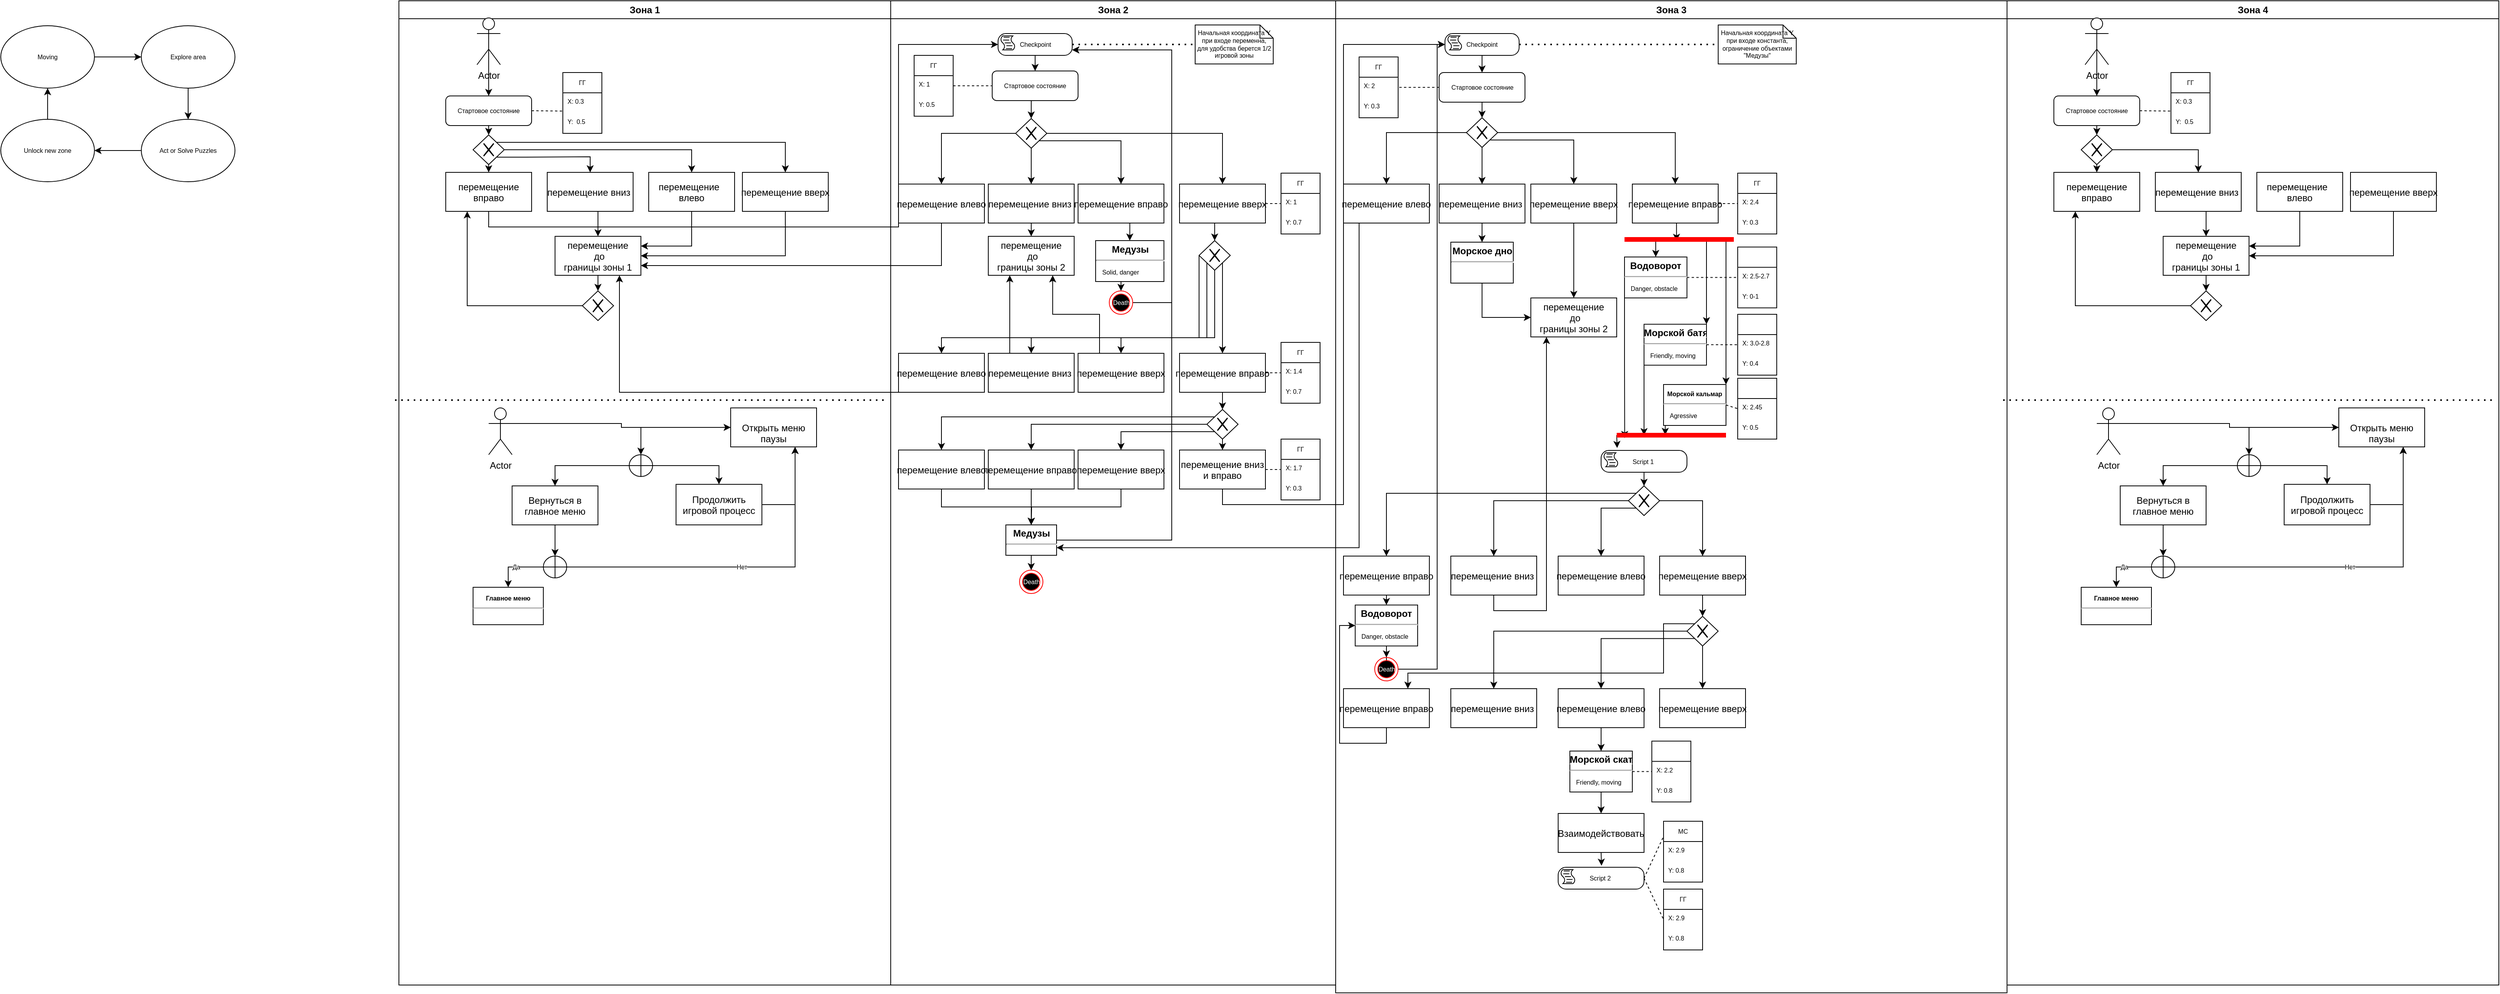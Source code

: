 <mxfile version="28.2.7">
  <diagram name="Page-1" id="e7e014a7-5840-1c2e-5031-d8a46d1fe8dd">
    <mxGraphModel dx="2382" dy="764" grid="1" gridSize="10" guides="1" tooltips="1" connect="1" arrows="1" fold="1" page="1" pageScale="1" pageWidth="1169" pageHeight="826" background="none" math="0" shadow="0">
      <root>
        <mxCell id="0" />
        <mxCell id="1" parent="0" />
        <mxCell id="2" value="Зона 1" style="swimlane;whiteSpace=wrap" parent="1" vertex="1">
          <mxGeometry x="-210" y="128" width="630" height="1262" as="geometry" />
        </mxCell>
        <mxCell id="akN00JtT4ATY7QlXqGmG-163" style="edgeStyle=orthogonalEdgeStyle;rounded=0;orthogonalLoop=1;jettySize=auto;html=1;exitX=0.5;exitY=1;exitDx=0;exitDy=0;entryX=0.5;entryY=0;entryDx=0;entryDy=0;fontSize=8;exitPerimeter=0;" parent="2" target="akN00JtT4ATY7QlXqGmG-210" edge="1">
          <mxGeometry relative="1" as="geometry">
            <mxPoint x="115" y="150" as="sourcePoint" />
            <mxPoint x="115" y="172" as="targetPoint" />
          </mxGeometry>
        </mxCell>
        <mxCell id="8" value="&#xa;перемещение &#xa;вправо&#xa;" style="" parent="2" vertex="1">
          <mxGeometry x="60" y="220" width="110" height="50" as="geometry" />
        </mxCell>
        <mxCell id="akN00JtT4ATY7QlXqGmG-113" style="edgeStyle=orthogonalEdgeStyle;rounded=0;orthogonalLoop=1;jettySize=auto;html=1;exitX=0.5;exitY=0.5;exitDx=0;exitDy=0;exitPerimeter=0;entryX=0.5;entryY=0;entryDx=0;entryDy=0;" parent="2" source="akN00JtT4ATY7QlXqGmG-112" target="akN00JtT4ATY7QlXqGmG-198" edge="1">
          <mxGeometry relative="1" as="geometry">
            <mxPoint x="115" y="122" as="targetPoint" />
          </mxGeometry>
        </mxCell>
        <mxCell id="akN00JtT4ATY7QlXqGmG-112" value="Actor" style="shape=umlActor;verticalLabelPosition=bottom;verticalAlign=top;html=1;" parent="2" vertex="1">
          <mxGeometry x="100" y="22" width="30" height="60" as="geometry" />
        </mxCell>
        <mxCell id="akN00JtT4ATY7QlXqGmG-118" style="edgeStyle=orthogonalEdgeStyle;rounded=0;orthogonalLoop=1;jettySize=auto;html=1;exitX=0.5;exitY=1;exitDx=0;exitDy=0;entryX=0.5;entryY=0;entryDx=0;entryDy=0;" parent="2" source="akN00JtT4ATY7QlXqGmG-115" target="akN00JtT4ATY7QlXqGmG-117" edge="1">
          <mxGeometry relative="1" as="geometry" />
        </mxCell>
        <mxCell id="akN00JtT4ATY7QlXqGmG-115" value="перемещение вниз " style="" parent="2" vertex="1">
          <mxGeometry x="190" y="220" width="110" height="50" as="geometry" />
        </mxCell>
        <mxCell id="akN00JtT4ATY7QlXqGmG-203" style="edgeStyle=orthogonalEdgeStyle;rounded=0;orthogonalLoop=1;jettySize=auto;html=1;exitX=0.5;exitY=1;exitDx=0;exitDy=0;entryX=0.5;entryY=0;entryDx=0;entryDy=0;fontSize=8;" parent="2" source="akN00JtT4ATY7QlXqGmG-117" target="akN00JtT4ATY7QlXqGmG-211" edge="1">
          <mxGeometry relative="1" as="geometry">
            <mxPoint x="255" y="372" as="targetPoint" />
          </mxGeometry>
        </mxCell>
        <mxCell id="akN00JtT4ATY7QlXqGmG-117" value="перемещение&#xa; до &#xa;границы зоны 1" style="" parent="2" vertex="1">
          <mxGeometry x="200" y="302" width="110" height="50" as="geometry" />
        </mxCell>
        <mxCell id="akN00JtT4ATY7QlXqGmG-177" style="edgeStyle=orthogonalEdgeStyle;rounded=0;orthogonalLoop=1;jettySize=auto;html=1;exitX=0;exitY=0.5;exitDx=0;exitDy=0;entryX=0.5;entryY=0;entryDx=0;entryDy=0;fontSize=8;" parent="2" source="akN00JtT4ATY7QlXqGmG-125" target="akN00JtT4ATY7QlXqGmG-137" edge="1">
          <mxGeometry relative="1" as="geometry" />
        </mxCell>
        <mxCell id="akN00JtT4ATY7QlXqGmG-125" value="&#xa;Открыть меню &#xa;паузы" style="" parent="2" vertex="1">
          <mxGeometry x="425" y="522" width="110" height="50" as="geometry" />
        </mxCell>
        <mxCell id="akN00JtT4ATY7QlXqGmG-145" style="edgeStyle=orthogonalEdgeStyle;rounded=0;orthogonalLoop=1;jettySize=auto;html=1;exitX=0.5;exitY=1;exitDx=0;exitDy=0;entryX=0.5;entryY=0;entryDx=0;entryDy=0;" parent="2" source="akN00JtT4ATY7QlXqGmG-127" target="akN00JtT4ATY7QlXqGmG-190" edge="1">
          <mxGeometry relative="1" as="geometry">
            <mxPoint x="200" y="702" as="targetPoint" />
          </mxGeometry>
        </mxCell>
        <mxCell id="akN00JtT4ATY7QlXqGmG-127" value="Вернуться в &#xa;главное меню" style="" parent="2" vertex="1">
          <mxGeometry x="145" y="622" width="110" height="50" as="geometry" />
        </mxCell>
        <mxCell id="akN00JtT4ATY7QlXqGmG-178" style="edgeStyle=orthogonalEdgeStyle;rounded=0;orthogonalLoop=1;jettySize=auto;html=1;exitX=1;exitY=0.5;exitDx=0;exitDy=0;entryX=0.75;entryY=1;entryDx=0;entryDy=0;fontSize=8;" parent="2" source="akN00JtT4ATY7QlXqGmG-128" target="akN00JtT4ATY7QlXqGmG-125" edge="1">
          <mxGeometry relative="1" as="geometry" />
        </mxCell>
        <mxCell id="akN00JtT4ATY7QlXqGmG-128" value="Продолжить &#xa;игровой процесс" style="" parent="2" vertex="1">
          <mxGeometry x="355" y="620" width="110" height="52" as="geometry" />
        </mxCell>
        <mxCell id="akN00JtT4ATY7QlXqGmG-153" value="Да" style="edgeStyle=orthogonalEdgeStyle;rounded=0;orthogonalLoop=1;jettySize=auto;html=1;exitX=0;exitY=0.5;exitDx=0;exitDy=0;entryX=0.5;entryY=0;entryDx=0;entryDy=0;fontSize=8;" parent="2" source="akN00JtT4ATY7QlXqGmG-190" target="akN00JtT4ATY7QlXqGmG-151" edge="1">
          <mxGeometry relative="1" as="geometry">
            <mxPoint x="160" y="722" as="sourcePoint" />
            <mxPoint x="105" y="892" as="targetPoint" />
          </mxGeometry>
        </mxCell>
        <mxCell id="akN00JtT4ATY7QlXqGmG-144" style="edgeStyle=orthogonalEdgeStyle;rounded=0;orthogonalLoop=1;jettySize=auto;html=1;exitX=0;exitY=0.5;exitDx=0;exitDy=0;entryX=0.5;entryY=0;entryDx=0;entryDy=0;" parent="2" source="akN00JtT4ATY7QlXqGmG-137" target="akN00JtT4ATY7QlXqGmG-127" edge="1">
          <mxGeometry relative="1" as="geometry" />
        </mxCell>
        <mxCell id="akN00JtT4ATY7QlXqGmG-159" style="edgeStyle=orthogonalEdgeStyle;rounded=0;orthogonalLoop=1;jettySize=auto;html=1;exitX=1;exitY=0.5;exitDx=0;exitDy=0;entryX=0.5;entryY=0;entryDx=0;entryDy=0;fontSize=8;" parent="2" source="akN00JtT4ATY7QlXqGmG-137" target="akN00JtT4ATY7QlXqGmG-128" edge="1">
          <mxGeometry relative="1" as="geometry" />
        </mxCell>
        <mxCell id="akN00JtT4ATY7QlXqGmG-137" value="" style="shape=orEllipse;perimeter=ellipsePerimeter;whiteSpace=wrap;html=1;backgroundOutline=1;" parent="2" vertex="1">
          <mxGeometry x="295" y="582" width="30" height="28" as="geometry" />
        </mxCell>
        <mxCell id="akN00JtT4ATY7QlXqGmG-179" value="Нет" style="edgeStyle=orthogonalEdgeStyle;rounded=0;orthogonalLoop=1;jettySize=auto;html=1;exitX=1;exitY=0.5;exitDx=0;exitDy=0;entryX=0.75;entryY=1;entryDx=0;entryDy=0;fontSize=8;" parent="2" source="akN00JtT4ATY7QlXqGmG-190" target="akN00JtT4ATY7QlXqGmG-125" edge="1">
          <mxGeometry relative="1" as="geometry" />
        </mxCell>
        <mxCell id="akN00JtT4ATY7QlXqGmG-151" value="&lt;p style=&quot;margin: 0px ; margin-top: 6px ; text-align: center&quot;&gt;&lt;b&gt;&lt;font style=&quot;font-size: 8px&quot;&gt;Главное меню&lt;/font&gt;&lt;/b&gt;&lt;/p&gt;&lt;hr&gt;&lt;p style=&quot;margin: 0px ; margin-left: 8px&quot;&gt;&lt;br&gt;&lt;/p&gt;" style="align=left;overflow=fill;html=1;dropTarget=0;" parent="2" vertex="1">
          <mxGeometry x="95" y="752" width="90" height="48" as="geometry" />
        </mxCell>
        <mxCell id="akN00JtT4ATY7QlXqGmG-164" style="edgeStyle=orthogonalEdgeStyle;rounded=0;orthogonalLoop=1;jettySize=auto;html=1;exitX=0.5;exitY=1;exitDx=0;exitDy=0;entryX=0.5;entryY=0;entryDx=0;entryDy=0;fontSize=8;" parent="2" target="8" edge="1">
          <mxGeometry relative="1" as="geometry">
            <mxPoint x="115" y="200" as="sourcePoint" />
          </mxGeometry>
        </mxCell>
        <mxCell id="akN00JtT4ATY7QlXqGmG-190" value="" style="shape=orEllipse;perimeter=ellipsePerimeter;whiteSpace=wrap;html=1;backgroundOutline=1;" parent="2" vertex="1">
          <mxGeometry x="185" y="712" width="30" height="28" as="geometry" />
        </mxCell>
        <mxCell id="akN00JtT4ATY7QlXqGmG-198" value="Стартовое состояние" style="rounded=1;whiteSpace=wrap;html=1;fontSize=8;" parent="2" vertex="1">
          <mxGeometry x="60" y="122" width="110" height="38" as="geometry" />
        </mxCell>
        <mxCell id="akN00JtT4ATY7QlXqGmG-199" value="" style="endArrow=none;dashed=1;html=1;dashPattern=1 3;strokeWidth=2;rounded=0;fontSize=8;" parent="2" edge="1">
          <mxGeometry width="50" height="50" relative="1" as="geometry">
            <mxPoint x="-5" y="512" as="sourcePoint" />
            <mxPoint x="625" y="512" as="targetPoint" />
          </mxGeometry>
        </mxCell>
        <mxCell id="akN00JtT4ATY7QlXqGmG-672" style="edgeStyle=orthogonalEdgeStyle;rounded=0;orthogonalLoop=1;jettySize=auto;html=1;exitX=0.75;exitY=0.25;exitDx=0;exitDy=0;exitPerimeter=0;entryX=0.5;entryY=0;entryDx=0;entryDy=0;fontSize=8;fontColor=#000000;" parent="2" source="akN00JtT4ATY7QlXqGmG-210" target="akN00JtT4ATY7QlXqGmG-250" edge="1">
          <mxGeometry relative="1" as="geometry" />
        </mxCell>
        <mxCell id="akN00JtT4ATY7QlXqGmG-673" style="edgeStyle=orthogonalEdgeStyle;rounded=0;orthogonalLoop=1;jettySize=auto;html=1;exitX=0.75;exitY=0.75;exitDx=0;exitDy=0;exitPerimeter=0;entryX=0.5;entryY=0;entryDx=0;entryDy=0;fontSize=8;fontColor=#000000;" parent="2" source="akN00JtT4ATY7QlXqGmG-210" target="akN00JtT4ATY7QlXqGmG-115" edge="1">
          <mxGeometry relative="1" as="geometry" />
        </mxCell>
        <mxCell id="akN00JtT4ATY7QlXqGmG-674" style="edgeStyle=orthogonalEdgeStyle;rounded=0;orthogonalLoop=1;jettySize=auto;html=1;exitX=1;exitY=0.5;exitDx=0;exitDy=0;entryX=0.5;entryY=0;entryDx=0;entryDy=0;fontSize=8;fontColor=#000000;" parent="2" source="akN00JtT4ATY7QlXqGmG-210" target="akN00JtT4ATY7QlXqGmG-249" edge="1">
          <mxGeometry relative="1" as="geometry" />
        </mxCell>
        <mxCell id="akN00JtT4ATY7QlXqGmG-210" value="" style="shape=mxgraph.bpmn.shape;html=1;verticalLabelPosition=bottom;labelBackgroundColor=#ffffff;verticalAlign=top;align=center;perimeter=rhombusPerimeter;background=gateway;outlineConnect=0;outline=none;symbol=exclusiveGw;" parent="2" vertex="1">
          <mxGeometry x="95" y="172" width="40" height="38" as="geometry" />
        </mxCell>
        <mxCell id="akN00JtT4ATY7QlXqGmG-275" style="edgeStyle=orthogonalEdgeStyle;rounded=0;orthogonalLoop=1;jettySize=auto;html=1;exitX=0;exitY=0.5;exitDx=0;exitDy=0;entryX=0.25;entryY=1;entryDx=0;entryDy=0;fontSize=8;" parent="2" source="akN00JtT4ATY7QlXqGmG-211" target="8" edge="1">
          <mxGeometry relative="1" as="geometry" />
        </mxCell>
        <mxCell id="akN00JtT4ATY7QlXqGmG-211" value="" style="shape=mxgraph.bpmn.shape;html=1;verticalLabelPosition=bottom;labelBackgroundColor=#ffffff;verticalAlign=top;align=center;perimeter=rhombusPerimeter;background=gateway;outlineConnect=0;outline=none;symbol=exclusiveGw;" parent="2" vertex="1">
          <mxGeometry x="235" y="372" width="40" height="38" as="geometry" />
        </mxCell>
        <mxCell id="akN00JtT4ATY7QlXqGmG-247" style="edgeStyle=orthogonalEdgeStyle;rounded=0;orthogonalLoop=1;jettySize=auto;html=1;exitX=1;exitY=0.333;exitDx=0;exitDy=0;exitPerimeter=0;entryX=0;entryY=0.5;entryDx=0;entryDy=0;fontSize=8;" parent="2" source="akN00JtT4ATY7QlXqGmG-246" target="akN00JtT4ATY7QlXqGmG-125" edge="1">
          <mxGeometry relative="1" as="geometry" />
        </mxCell>
        <mxCell id="akN00JtT4ATY7QlXqGmG-246" value="Actor" style="shape=umlActor;verticalLabelPosition=bottom;verticalAlign=top;html=1;" parent="2" vertex="1">
          <mxGeometry x="115" y="522" width="30" height="60" as="geometry" />
        </mxCell>
        <mxCell id="akN00JtT4ATY7QlXqGmG-256" style="edgeStyle=orthogonalEdgeStyle;rounded=0;orthogonalLoop=1;jettySize=auto;html=1;exitX=0.5;exitY=1;exitDx=0;exitDy=0;entryX=1;entryY=0.25;entryDx=0;entryDy=0;fontSize=8;" parent="2" source="akN00JtT4ATY7QlXqGmG-249" target="akN00JtT4ATY7QlXqGmG-117" edge="1">
          <mxGeometry relative="1" as="geometry" />
        </mxCell>
        <mxCell id="akN00JtT4ATY7QlXqGmG-249" value="перемещение  &#xa;влево" style="" parent="2" vertex="1">
          <mxGeometry x="320" y="220" width="110" height="50" as="geometry" />
        </mxCell>
        <mxCell id="akN00JtT4ATY7QlXqGmG-255" style="edgeStyle=orthogonalEdgeStyle;rounded=0;orthogonalLoop=1;jettySize=auto;html=1;exitX=0.5;exitY=1;exitDx=0;exitDy=0;entryX=1;entryY=0.5;entryDx=0;entryDy=0;fontSize=8;" parent="2" source="akN00JtT4ATY7QlXqGmG-250" target="akN00JtT4ATY7QlXqGmG-117" edge="1">
          <mxGeometry relative="1" as="geometry" />
        </mxCell>
        <mxCell id="akN00JtT4ATY7QlXqGmG-250" value="перемещение вверх" style="" parent="2" vertex="1">
          <mxGeometry x="440" y="220" width="110" height="50" as="geometry" />
        </mxCell>
        <mxCell id="akN00JtT4ATY7QlXqGmG-243" value="ГГ" style="swimlane;fontStyle=0;childLayout=stackLayout;horizontal=1;startSize=26;fillColor=none;horizontalStack=0;resizeParent=1;resizeParentMax=0;resizeLast=0;collapsible=1;marginBottom=0;fontSize=8;" parent="2" vertex="1">
          <mxGeometry x="210" y="92" width="50" height="78" as="geometry" />
        </mxCell>
        <mxCell id="akN00JtT4ATY7QlXqGmG-244" value="X: 0.3" style="text;strokeColor=none;fillColor=none;align=left;verticalAlign=top;spacingLeft=4;spacingRight=4;overflow=hidden;rotatable=0;points=[[0,0.5],[1,0.5]];portConstraint=eastwest;fontSize=8;" parent="akN00JtT4ATY7QlXqGmG-243" vertex="1">
          <mxGeometry y="26" width="50" height="26" as="geometry" />
        </mxCell>
        <mxCell id="akN00JtT4ATY7QlXqGmG-245" value="Y:  0.5" style="text;strokeColor=none;fillColor=none;align=left;verticalAlign=top;spacingLeft=4;spacingRight=4;overflow=hidden;rotatable=0;points=[[0,0.5],[1,0.5]];portConstraint=eastwest;fontSize=8;" parent="akN00JtT4ATY7QlXqGmG-243" vertex="1">
          <mxGeometry y="52" width="50" height="26" as="geometry" />
        </mxCell>
        <mxCell id="akN00JtT4ATY7QlXqGmG-262" value="" style="endArrow=none;dashed=1;html=1;rounded=0;fontSize=8;exitX=1;exitY=0.5;exitDx=0;exitDy=0;entryX=0.004;entryY=0.9;entryDx=0;entryDy=0;entryPerimeter=0;" parent="2" source="akN00JtT4ATY7QlXqGmG-198" target="akN00JtT4ATY7QlXqGmG-244" edge="1">
          <mxGeometry width="50" height="50" relative="1" as="geometry">
            <mxPoint x="660" y="202" as="sourcePoint" />
            <mxPoint x="710" y="152" as="targetPoint" />
          </mxGeometry>
        </mxCell>
        <mxCell id="3" value="Зона 2" style="swimlane;whiteSpace=wrap" parent="1" vertex="1">
          <mxGeometry x="420" y="128" width="570" height="1262" as="geometry" />
        </mxCell>
        <mxCell id="31" value="Начальная координата Y при входе переменна, для удобства берется 1/2 игровой зоны" style="shape=note;whiteSpace=wrap;size=17;fontSize=8;" parent="3" vertex="1">
          <mxGeometry x="390" y="31" width="100" height="50" as="geometry" />
        </mxCell>
        <mxCell id="akN00JtT4ATY7QlXqGmG-260" style="edgeStyle=orthogonalEdgeStyle;rounded=0;orthogonalLoop=1;jettySize=auto;html=1;exitX=0.5;exitY=1;exitDx=0;exitDy=0;exitPerimeter=0;entryX=0.5;entryY=0;entryDx=0;entryDy=0;fontSize=8;" parent="3" source="akN00JtT4ATY7QlXqGmG-192" target="akN00JtT4ATY7QlXqGmG-259" edge="1">
          <mxGeometry relative="1" as="geometry" />
        </mxCell>
        <mxCell id="akN00JtT4ATY7QlXqGmG-192" value="Checkpoint" style="points=[[0.25,0,0],[0.5,0,0],[0.75,0,0],[1,0.25,0],[1,0.5,0],[1,0.75,0],[0.75,1,0],[0.5,1,0],[0.25,1,0],[0,0.75,0],[0,0.5,0],[0,0.25,0]];shape=mxgraph.bpmn.task;whiteSpace=wrap;rectStyle=rounded;size=10;taskMarker=script;fontSize=8;" parent="3" vertex="1">
          <mxGeometry x="137.5" y="42" width="95" height="28" as="geometry" />
        </mxCell>
        <mxCell id="akN00JtT4ATY7QlXqGmG-217" value="ГГ" style="swimlane;fontStyle=0;childLayout=stackLayout;horizontal=1;startSize=26;fillColor=none;horizontalStack=0;resizeParent=1;resizeParentMax=0;resizeLast=0;collapsible=1;marginBottom=0;fontSize=8;" parent="3" vertex="1">
          <mxGeometry x="30" y="70" width="50" height="78" as="geometry" />
        </mxCell>
        <mxCell id="akN00JtT4ATY7QlXqGmG-218" value="X: 1" style="text;strokeColor=none;fillColor=none;align=left;verticalAlign=top;spacingLeft=4;spacingRight=4;overflow=hidden;rotatable=0;points=[[0,0.5],[1,0.5]];portConstraint=eastwest;fontSize=8;" parent="akN00JtT4ATY7QlXqGmG-217" vertex="1">
          <mxGeometry y="26" width="50" height="26" as="geometry" />
        </mxCell>
        <mxCell id="akN00JtT4ATY7QlXqGmG-219" value="Y: 0.5" style="text;strokeColor=none;fillColor=none;align=left;verticalAlign=top;spacingLeft=4;spacingRight=4;overflow=hidden;rotatable=0;points=[[0,0.5],[1,0.5]];portConstraint=eastwest;fontSize=8;" parent="akN00JtT4ATY7QlXqGmG-217" vertex="1">
          <mxGeometry y="52" width="50" height="26" as="geometry" />
        </mxCell>
        <mxCell id="akN00JtT4ATY7QlXqGmG-228" value="" style="endArrow=none;dashed=1;html=1;dashPattern=1 3;strokeWidth=2;rounded=0;fontSize=8;entryX=0;entryY=0.5;entryDx=0;entryDy=0;entryPerimeter=0;exitX=1;exitY=0.5;exitDx=0;exitDy=0;exitPerimeter=0;" parent="3" source="akN00JtT4ATY7QlXqGmG-192" target="31" edge="1">
          <mxGeometry width="50" height="50" relative="1" as="geometry">
            <mxPoint x="-100" y="42" as="sourcePoint" />
            <mxPoint x="-50" y="-8" as="targetPoint" />
          </mxGeometry>
        </mxCell>
        <mxCell id="akN00JtT4ATY7QlXqGmG-299" style="edgeStyle=orthogonalEdgeStyle;rounded=0;orthogonalLoop=1;jettySize=auto;html=1;exitX=0.5;exitY=1;exitDx=0;exitDy=0;entryX=0.5;entryY=0;entryDx=0;entryDy=0;fontSize=8;fontColor=#FFFFFF;" parent="3" source="akN00JtT4ATY7QlXqGmG-234" target="akN00JtT4ATY7QlXqGmG-298" edge="1">
          <mxGeometry relative="1" as="geometry" />
        </mxCell>
        <mxCell id="akN00JtT4ATY7QlXqGmG-234" value="перемещение вниз " style="" parent="3" vertex="1">
          <mxGeometry x="125" y="235" width="110" height="50" as="geometry" />
        </mxCell>
        <mxCell id="akN00JtT4ATY7QlXqGmG-312" style="edgeStyle=orthogonalEdgeStyle;rounded=0;orthogonalLoop=1;jettySize=auto;html=1;exitX=0.5;exitY=1;exitDx=0;exitDy=0;entryX=0.5;entryY=0;entryDx=0;entryDy=0;fontSize=8;fontColor=#000000;" parent="3" source="akN00JtT4ATY7QlXqGmG-235" target="akN00JtT4ATY7QlXqGmG-311" edge="1">
          <mxGeometry relative="1" as="geometry" />
        </mxCell>
        <mxCell id="akN00JtT4ATY7QlXqGmG-235" value="перемещение вверх" style="" parent="3" vertex="1">
          <mxGeometry x="370" y="235" width="110" height="50" as="geometry" />
        </mxCell>
        <mxCell id="akN00JtT4ATY7QlXqGmG-304" style="edgeStyle=orthogonalEdgeStyle;rounded=0;orthogonalLoop=1;jettySize=auto;html=1;exitX=0.5;exitY=1;exitDx=0;exitDy=0;entryX=0.5;entryY=0;entryDx=0;entryDy=0;fontSize=8;fontColor=#000000;" parent="3" source="akN00JtT4ATY7QlXqGmG-236" target="akN00JtT4ATY7QlXqGmG-303" edge="1">
          <mxGeometry relative="1" as="geometry" />
        </mxCell>
        <mxCell id="akN00JtT4ATY7QlXqGmG-236" value="перемещение вправо" style="" parent="3" vertex="1">
          <mxGeometry x="240" y="235" width="110" height="50" as="geometry" />
        </mxCell>
        <mxCell id="akN00JtT4ATY7QlXqGmG-237" value="перемещение влево" style="" parent="3" vertex="1">
          <mxGeometry x="10" y="235" width="110" height="50" as="geometry" />
        </mxCell>
        <mxCell id="akN00JtT4ATY7QlXqGmG-266" style="edgeStyle=orthogonalEdgeStyle;rounded=0;orthogonalLoop=1;jettySize=auto;html=1;exitX=0;exitY=0.5;exitDx=0;exitDy=0;entryX=0.5;entryY=0;entryDx=0;entryDy=0;fontSize=8;" parent="3" source="akN00JtT4ATY7QlXqGmG-239" target="akN00JtT4ATY7QlXqGmG-237" edge="1">
          <mxGeometry relative="1" as="geometry" />
        </mxCell>
        <mxCell id="akN00JtT4ATY7QlXqGmG-271" style="edgeStyle=orthogonalEdgeStyle;rounded=0;orthogonalLoop=1;jettySize=auto;html=1;exitX=0.75;exitY=0.75;exitDx=0;exitDy=0;exitPerimeter=0;entryX=0.5;entryY=0;entryDx=0;entryDy=0;fontSize=8;" parent="3" source="akN00JtT4ATY7QlXqGmG-239" target="akN00JtT4ATY7QlXqGmG-236" edge="1">
          <mxGeometry relative="1" as="geometry" />
        </mxCell>
        <mxCell id="akN00JtT4ATY7QlXqGmG-272" style="edgeStyle=orthogonalEdgeStyle;rounded=0;orthogonalLoop=1;jettySize=auto;html=1;exitX=1;exitY=0.5;exitDx=0;exitDy=0;fontSize=8;" parent="3" source="akN00JtT4ATY7QlXqGmG-239" target="akN00JtT4ATY7QlXqGmG-235" edge="1">
          <mxGeometry relative="1" as="geometry" />
        </mxCell>
        <mxCell id="akN00JtT4ATY7QlXqGmG-273" style="edgeStyle=orthogonalEdgeStyle;rounded=0;orthogonalLoop=1;jettySize=auto;html=1;exitX=0.5;exitY=1;exitDx=0;exitDy=0;fontSize=8;" parent="3" source="akN00JtT4ATY7QlXqGmG-239" target="akN00JtT4ATY7QlXqGmG-234" edge="1">
          <mxGeometry relative="1" as="geometry" />
        </mxCell>
        <mxCell id="akN00JtT4ATY7QlXqGmG-239" value="" style="shape=mxgraph.bpmn.shape;html=1;verticalLabelPosition=bottom;labelBackgroundColor=#ffffff;verticalAlign=top;align=center;perimeter=rhombusPerimeter;background=gateway;outlineConnect=0;outline=none;symbol=exclusiveGw;" parent="3" vertex="1">
          <mxGeometry x="160" y="151" width="40" height="38" as="geometry" />
        </mxCell>
        <mxCell id="akN00JtT4ATY7QlXqGmG-274" style="edgeStyle=orthogonalEdgeStyle;rounded=0;orthogonalLoop=1;jettySize=auto;html=1;exitX=0.5;exitY=1;exitDx=0;exitDy=0;entryX=0.5;entryY=0;entryDx=0;entryDy=0;fontSize=8;" parent="3" source="akN00JtT4ATY7QlXqGmG-259" target="akN00JtT4ATY7QlXqGmG-239" edge="1">
          <mxGeometry relative="1" as="geometry" />
        </mxCell>
        <mxCell id="akN00JtT4ATY7QlXqGmG-259" value="Стартовое состояние" style="rounded=1;whiteSpace=wrap;html=1;fontSize=8;" parent="3" vertex="1">
          <mxGeometry x="130" y="90" width="110" height="38" as="geometry" />
        </mxCell>
        <mxCell id="akN00JtT4ATY7QlXqGmG-261" value="" style="endArrow=none;dashed=1;html=1;rounded=0;fontSize=8;entryX=0;entryY=0.5;entryDx=0;entryDy=0;exitX=1;exitY=0.5;exitDx=0;exitDy=0;" parent="3" source="akN00JtT4ATY7QlXqGmG-218" target="akN00JtT4ATY7QlXqGmG-259" edge="1">
          <mxGeometry width="50" height="50" relative="1" as="geometry">
            <mxPoint x="30" y="202" as="sourcePoint" />
            <mxPoint x="80" y="152" as="targetPoint" />
          </mxGeometry>
        </mxCell>
        <mxCell id="akN00JtT4ATY7QlXqGmG-277" value="ГГ" style="swimlane;fontStyle=0;childLayout=stackLayout;horizontal=1;startSize=26;fillColor=none;horizontalStack=0;resizeParent=1;resizeParentMax=0;resizeLast=0;collapsible=1;marginBottom=0;fontSize=8;" parent="3" vertex="1">
          <mxGeometry x="500" y="221" width="50" height="78" as="geometry" />
        </mxCell>
        <mxCell id="akN00JtT4ATY7QlXqGmG-278" value="X: 1" style="text;strokeColor=none;fillColor=none;align=left;verticalAlign=top;spacingLeft=4;spacingRight=4;overflow=hidden;rotatable=0;points=[[0,0.5],[1,0.5]];portConstraint=eastwest;fontSize=8;" parent="akN00JtT4ATY7QlXqGmG-277" vertex="1">
          <mxGeometry y="26" width="50" height="26" as="geometry" />
        </mxCell>
        <mxCell id="akN00JtT4ATY7QlXqGmG-279" value="Y: 0.7" style="text;strokeColor=none;fillColor=none;align=left;verticalAlign=top;spacingLeft=4;spacingRight=4;overflow=hidden;rotatable=0;points=[[0,0.5],[1,0.5]];portConstraint=eastwest;fontSize=8;" parent="akN00JtT4ATY7QlXqGmG-277" vertex="1">
          <mxGeometry y="52" width="50" height="26" as="geometry" />
        </mxCell>
        <mxCell id="akN00JtT4ATY7QlXqGmG-280" value="" style="endArrow=none;dashed=1;html=1;rounded=0;fontSize=8;entryX=0;entryY=0.5;entryDx=0;entryDy=0;exitX=1;exitY=0.5;exitDx=0;exitDy=0;" parent="3" source="akN00JtT4ATY7QlXqGmG-235" target="akN00JtT4ATY7QlXqGmG-278" edge="1">
          <mxGeometry width="50" height="50" relative="1" as="geometry">
            <mxPoint x="450" y="332" as="sourcePoint" />
            <mxPoint x="500" y="332" as="targetPoint" />
          </mxGeometry>
        </mxCell>
        <mxCell id="akN00JtT4ATY7QlXqGmG-297" style="edgeStyle=orthogonalEdgeStyle;rounded=0;orthogonalLoop=1;jettySize=auto;html=1;exitX=1;exitY=0.5;exitDx=0;exitDy=0;entryX=1;entryY=0.75;entryDx=0;entryDy=0;entryPerimeter=0;fontSize=8;" parent="3" source="akN00JtT4ATY7QlXqGmG-295" target="akN00JtT4ATY7QlXqGmG-192" edge="1">
          <mxGeometry relative="1" as="geometry">
            <Array as="points">
              <mxPoint x="360" y="387" />
              <mxPoint x="360" y="63" />
            </Array>
          </mxGeometry>
        </mxCell>
        <mxCell id="akN00JtT4ATY7QlXqGmG-295" value="&lt;font color=&quot;#ffffff&quot;&gt;Death&lt;/font&gt;" style="ellipse;html=1;shape=endState;fillColor=#000000;strokeColor=#ff0000;fontSize=8;" parent="3" vertex="1">
          <mxGeometry x="280" y="372" width="30" height="30" as="geometry" />
        </mxCell>
        <mxCell id="akN00JtT4ATY7QlXqGmG-298" value="перемещение&#xa; до &#xa;границы зоны 2" style="" parent="3" vertex="1">
          <mxGeometry x="125" y="302" width="110" height="50" as="geometry" />
        </mxCell>
        <mxCell id="akN00JtT4ATY7QlXqGmG-305" style="edgeStyle=orthogonalEdgeStyle;rounded=0;orthogonalLoop=1;jettySize=auto;html=1;exitX=0.5;exitY=1;exitDx=0;exitDy=0;entryX=0.5;entryY=0;entryDx=0;entryDy=0;fontSize=8;fontColor=#000000;" parent="3" source="akN00JtT4ATY7QlXqGmG-303" target="akN00JtT4ATY7QlXqGmG-295" edge="1">
          <mxGeometry relative="1" as="geometry" />
        </mxCell>
        <mxCell id="akN00JtT4ATY7QlXqGmG-303" value="&lt;p style=&quot;margin: 0px ; margin-top: 4px ; text-align: center ; text-decoration: underline&quot;&gt;&lt;b&gt;&lt;font color=&quot;#000000&quot;&gt;Медузы&lt;/font&gt;&lt;/b&gt;&lt;/p&gt;&lt;hr&gt;&lt;p style=&quot;margin: 0px ; margin-left: 8px&quot;&gt;&lt;font color=&quot;#000000&quot; style=&quot;font-size: 8px&quot;&gt;Solid, danger&lt;/font&gt;&lt;/p&gt;" style="verticalAlign=top;align=left;overflow=fill;fontSize=12;fontFamily=Helvetica;html=1;fontColor=#FFFFFF;" parent="3" vertex="1">
          <mxGeometry x="262.5" y="307.5" width="87.5" height="52.5" as="geometry" />
        </mxCell>
        <mxCell id="akN00JtT4ATY7QlXqGmG-339" style="edgeStyle=orthogonalEdgeStyle;rounded=0;orthogonalLoop=1;jettySize=auto;html=1;exitX=0.25;exitY=0;exitDx=0;exitDy=0;entryX=0.25;entryY=1;entryDx=0;entryDy=0;fontSize=8;fontColor=#000000;" parent="3" source="akN00JtT4ATY7QlXqGmG-306" target="akN00JtT4ATY7QlXqGmG-298" edge="1">
          <mxGeometry relative="1" as="geometry" />
        </mxCell>
        <mxCell id="akN00JtT4ATY7QlXqGmG-306" value="перемещение вниз " style="" parent="3" vertex="1">
          <mxGeometry x="125" y="452" width="110" height="50" as="geometry" />
        </mxCell>
        <mxCell id="akN00JtT4ATY7QlXqGmG-343" style="edgeStyle=orthogonalEdgeStyle;rounded=0;orthogonalLoop=1;jettySize=auto;html=1;exitX=0.5;exitY=1;exitDx=0;exitDy=0;fontSize=8;fontColor=#000000;" parent="3" source="akN00JtT4ATY7QlXqGmG-307" target="akN00JtT4ATY7QlXqGmG-341" edge="1">
          <mxGeometry relative="1" as="geometry" />
        </mxCell>
        <mxCell id="akN00JtT4ATY7QlXqGmG-307" value="перемещение вправо" style="" parent="3" vertex="1">
          <mxGeometry x="370" y="452" width="110" height="50" as="geometry" />
        </mxCell>
        <mxCell id="akN00JtT4ATY7QlXqGmG-340" style="edgeStyle=orthogonalEdgeStyle;rounded=0;orthogonalLoop=1;jettySize=auto;html=1;exitX=0.25;exitY=0;exitDx=0;exitDy=0;entryX=0.75;entryY=1;entryDx=0;entryDy=0;fontSize=8;fontColor=#000000;" parent="3" source="akN00JtT4ATY7QlXqGmG-308" target="akN00JtT4ATY7QlXqGmG-298" edge="1">
          <mxGeometry relative="1" as="geometry" />
        </mxCell>
        <mxCell id="akN00JtT4ATY7QlXqGmG-308" value="перемещение вверх" style="" parent="3" vertex="1">
          <mxGeometry x="240" y="452" width="110" height="50" as="geometry" />
        </mxCell>
        <mxCell id="akN00JtT4ATY7QlXqGmG-309" value="перемещение влево" style="" parent="3" vertex="1">
          <mxGeometry x="10" y="452" width="110" height="50" as="geometry" />
        </mxCell>
        <mxCell id="akN00JtT4ATY7QlXqGmG-319" style="edgeStyle=orthogonalEdgeStyle;rounded=0;orthogonalLoop=1;jettySize=auto;html=1;exitX=0;exitY=0.5;exitDx=0;exitDy=0;entryX=0.5;entryY=0;entryDx=0;entryDy=0;fontSize=8;fontColor=#000000;" parent="3" source="akN00JtT4ATY7QlXqGmG-311" target="akN00JtT4ATY7QlXqGmG-309" edge="1">
          <mxGeometry relative="1" as="geometry">
            <Array as="points">
              <mxPoint x="395" y="432" />
              <mxPoint x="65" y="432" />
            </Array>
          </mxGeometry>
        </mxCell>
        <mxCell id="akN00JtT4ATY7QlXqGmG-320" style="edgeStyle=orthogonalEdgeStyle;rounded=0;orthogonalLoop=1;jettySize=auto;html=1;exitX=0.25;exitY=0.75;exitDx=0;exitDy=0;exitPerimeter=0;fontSize=8;fontColor=#000000;" parent="3" source="akN00JtT4ATY7QlXqGmG-311" target="akN00JtT4ATY7QlXqGmG-306" edge="1">
          <mxGeometry relative="1" as="geometry">
            <Array as="points">
              <mxPoint x="405" y="432" />
              <mxPoint x="180" y="432" />
            </Array>
          </mxGeometry>
        </mxCell>
        <mxCell id="akN00JtT4ATY7QlXqGmG-321" style="edgeStyle=orthogonalEdgeStyle;rounded=0;orthogonalLoop=1;jettySize=auto;html=1;exitX=0.75;exitY=0.75;exitDx=0;exitDy=0;exitPerimeter=0;fontSize=8;fontColor=#000000;" parent="3" source="akN00JtT4ATY7QlXqGmG-311" target="akN00JtT4ATY7QlXqGmG-307" edge="1">
          <mxGeometry relative="1" as="geometry" />
        </mxCell>
        <mxCell id="akN00JtT4ATY7QlXqGmG-322" style="edgeStyle=orthogonalEdgeStyle;rounded=0;orthogonalLoop=1;jettySize=auto;html=1;exitX=0.5;exitY=1;exitDx=0;exitDy=0;entryX=0.5;entryY=0;entryDx=0;entryDy=0;fontSize=8;fontColor=#000000;" parent="3" source="akN00JtT4ATY7QlXqGmG-311" target="akN00JtT4ATY7QlXqGmG-308" edge="1">
          <mxGeometry relative="1" as="geometry">
            <Array as="points">
              <mxPoint x="415" y="432" />
              <mxPoint x="295" y="432" />
            </Array>
          </mxGeometry>
        </mxCell>
        <mxCell id="akN00JtT4ATY7QlXqGmG-311" value="" style="shape=mxgraph.bpmn.shape;html=1;verticalLabelPosition=bottom;labelBackgroundColor=#ffffff;verticalAlign=top;align=center;perimeter=rhombusPerimeter;background=gateway;outlineConnect=0;outline=none;symbol=exclusiveGw;" parent="3" vertex="1">
          <mxGeometry x="395" y="307.5" width="40" height="38" as="geometry" />
        </mxCell>
        <mxCell id="akN00JtT4ATY7QlXqGmG-323" value="ГГ" style="swimlane;fontStyle=0;childLayout=stackLayout;horizontal=1;startSize=26;fillColor=none;horizontalStack=0;resizeParent=1;resizeParentMax=0;resizeLast=0;collapsible=1;marginBottom=0;fontSize=8;" parent="3" vertex="1">
          <mxGeometry x="500" y="438" width="50" height="78" as="geometry" />
        </mxCell>
        <mxCell id="akN00JtT4ATY7QlXqGmG-324" value="X: 1.4" style="text;strokeColor=none;fillColor=none;align=left;verticalAlign=top;spacingLeft=4;spacingRight=4;overflow=hidden;rotatable=0;points=[[0,0.5],[1,0.5]];portConstraint=eastwest;fontSize=8;" parent="akN00JtT4ATY7QlXqGmG-323" vertex="1">
          <mxGeometry y="26" width="50" height="26" as="geometry" />
        </mxCell>
        <mxCell id="akN00JtT4ATY7QlXqGmG-325" value="Y: 0.7" style="text;strokeColor=none;fillColor=none;align=left;verticalAlign=top;spacingLeft=4;spacingRight=4;overflow=hidden;rotatable=0;points=[[0,0.5],[1,0.5]];portConstraint=eastwest;fontSize=8;" parent="akN00JtT4ATY7QlXqGmG-323" vertex="1">
          <mxGeometry y="52" width="50" height="26" as="geometry" />
        </mxCell>
        <mxCell id="akN00JtT4ATY7QlXqGmG-329" value="" style="endArrow=none;dashed=1;html=1;rounded=0;fontSize=8;entryX=0;entryY=0.5;entryDx=0;entryDy=0;exitX=1;exitY=0.5;exitDx=0;exitDy=0;" parent="3" source="akN00JtT4ATY7QlXqGmG-307" target="akN00JtT4ATY7QlXqGmG-324" edge="1">
          <mxGeometry width="50" height="50" relative="1" as="geometry">
            <mxPoint x="490" y="270" as="sourcePoint" />
            <mxPoint x="510" y="270" as="targetPoint" />
          </mxGeometry>
        </mxCell>
        <mxCell id="akN00JtT4ATY7QlXqGmG-355" style="edgeStyle=orthogonalEdgeStyle;rounded=0;orthogonalLoop=1;jettySize=auto;html=1;exitX=0.5;exitY=1;exitDx=0;exitDy=0;entryX=0.5;entryY=0;entryDx=0;entryDy=0;fontSize=8;fontColor=#000000;" parent="3" source="akN00JtT4ATY7QlXqGmG-330" target="akN00JtT4ATY7QlXqGmG-352" edge="1">
          <mxGeometry relative="1" as="geometry" />
        </mxCell>
        <mxCell id="akN00JtT4ATY7QlXqGmG-330" value="перемещение вправо " style="" parent="3" vertex="1">
          <mxGeometry x="125" y="576" width="110" height="50" as="geometry" />
        </mxCell>
        <mxCell id="akN00JtT4ATY7QlXqGmG-331" value="перемещение вниз &#xa;и вправо" style="" parent="3" vertex="1">
          <mxGeometry x="370" y="576" width="110" height="50" as="geometry" />
        </mxCell>
        <mxCell id="akN00JtT4ATY7QlXqGmG-332" value="перемещение вверх" style="" parent="3" vertex="1">
          <mxGeometry x="240" y="576" width="110" height="50" as="geometry" />
        </mxCell>
        <mxCell id="akN00JtT4ATY7QlXqGmG-353" style="edgeStyle=orthogonalEdgeStyle;rounded=0;orthogonalLoop=1;jettySize=auto;html=1;exitX=0.5;exitY=1;exitDx=0;exitDy=0;entryX=0.5;entryY=0;entryDx=0;entryDy=0;fontSize=8;fontColor=#000000;" parent="3" source="akN00JtT4ATY7QlXqGmG-333" target="akN00JtT4ATY7QlXqGmG-352" edge="1">
          <mxGeometry relative="1" as="geometry" />
        </mxCell>
        <mxCell id="akN00JtT4ATY7QlXqGmG-333" value="перемещение влево" style="" parent="3" vertex="1">
          <mxGeometry x="10" y="576" width="110" height="50" as="geometry" />
        </mxCell>
        <mxCell id="akN00JtT4ATY7QlXqGmG-334" value="ГГ" style="swimlane;fontStyle=0;childLayout=stackLayout;horizontal=1;startSize=26;fillColor=none;horizontalStack=0;resizeParent=1;resizeParentMax=0;resizeLast=0;collapsible=1;marginBottom=0;fontSize=8;" parent="3" vertex="1">
          <mxGeometry x="500" y="562" width="50" height="78" as="geometry" />
        </mxCell>
        <mxCell id="akN00JtT4ATY7QlXqGmG-335" value="X: 1.7" style="text;strokeColor=none;fillColor=none;align=left;verticalAlign=top;spacingLeft=4;spacingRight=4;overflow=hidden;rotatable=0;points=[[0,0.5],[1,0.5]];portConstraint=eastwest;fontSize=8;" parent="akN00JtT4ATY7QlXqGmG-334" vertex="1">
          <mxGeometry y="26" width="50" height="26" as="geometry" />
        </mxCell>
        <mxCell id="akN00JtT4ATY7QlXqGmG-336" value="Y: 0.3" style="text;strokeColor=none;fillColor=none;align=left;verticalAlign=top;spacingLeft=4;spacingRight=4;overflow=hidden;rotatable=0;points=[[0,0.5],[1,0.5]];portConstraint=eastwest;fontSize=8;" parent="akN00JtT4ATY7QlXqGmG-334" vertex="1">
          <mxGeometry y="52" width="50" height="26" as="geometry" />
        </mxCell>
        <mxCell id="akN00JtT4ATY7QlXqGmG-347" style="edgeStyle=orthogonalEdgeStyle;rounded=0;orthogonalLoop=1;jettySize=auto;html=1;exitX=0.5;exitY=1;exitDx=0;exitDy=0;entryX=0.5;entryY=0;entryDx=0;entryDy=0;fontSize=8;fontColor=#000000;" parent="3" source="akN00JtT4ATY7QlXqGmG-341" target="akN00JtT4ATY7QlXqGmG-331" edge="1">
          <mxGeometry relative="1" as="geometry" />
        </mxCell>
        <mxCell id="akN00JtT4ATY7QlXqGmG-348" style="edgeStyle=orthogonalEdgeStyle;rounded=0;orthogonalLoop=1;jettySize=auto;html=1;exitX=0.25;exitY=0.25;exitDx=0;exitDy=0;exitPerimeter=0;fontSize=8;fontColor=#000000;" parent="3" source="akN00JtT4ATY7QlXqGmG-341" target="akN00JtT4ATY7QlXqGmG-333" edge="1">
          <mxGeometry relative="1" as="geometry" />
        </mxCell>
        <mxCell id="akN00JtT4ATY7QlXqGmG-349" style="edgeStyle=orthogonalEdgeStyle;rounded=0;orthogonalLoop=1;jettySize=auto;html=1;exitX=0;exitY=0.5;exitDx=0;exitDy=0;fontSize=8;fontColor=#000000;" parent="3" source="akN00JtT4ATY7QlXqGmG-341" target="akN00JtT4ATY7QlXqGmG-330" edge="1">
          <mxGeometry relative="1" as="geometry" />
        </mxCell>
        <mxCell id="akN00JtT4ATY7QlXqGmG-350" style="edgeStyle=orthogonalEdgeStyle;rounded=0;orthogonalLoop=1;jettySize=auto;html=1;exitX=0.25;exitY=0.75;exitDx=0;exitDy=0;exitPerimeter=0;entryX=0.5;entryY=0;entryDx=0;entryDy=0;fontSize=8;fontColor=#000000;" parent="3" source="akN00JtT4ATY7QlXqGmG-341" target="akN00JtT4ATY7QlXqGmG-332" edge="1">
          <mxGeometry relative="1" as="geometry" />
        </mxCell>
        <mxCell id="akN00JtT4ATY7QlXqGmG-341" value="" style="shape=mxgraph.bpmn.shape;html=1;verticalLabelPosition=bottom;labelBackgroundColor=#ffffff;verticalAlign=top;align=center;perimeter=rhombusPerimeter;background=gateway;outlineConnect=0;outline=none;symbol=exclusiveGw;" parent="3" vertex="1">
          <mxGeometry x="405" y="524" width="40" height="38" as="geometry" />
        </mxCell>
        <mxCell id="akN00JtT4ATY7QlXqGmG-342" value="" style="endArrow=none;dashed=1;html=1;rounded=0;fontSize=8;entryX=0;entryY=0.5;entryDx=0;entryDy=0;exitX=1;exitY=0.5;exitDx=0;exitDy=0;" parent="3" source="akN00JtT4ATY7QlXqGmG-331" target="akN00JtT4ATY7QlXqGmG-335" edge="1">
          <mxGeometry width="50" height="50" relative="1" as="geometry">
            <mxPoint x="490" y="270" as="sourcePoint" />
            <mxPoint x="510" y="270" as="targetPoint" />
          </mxGeometry>
        </mxCell>
        <mxCell id="akN00JtT4ATY7QlXqGmG-351" value="&lt;font color=&quot;#ffffff&quot;&gt;Death&lt;/font&gt;" style="ellipse;html=1;shape=endState;fillColor=#000000;strokeColor=#ff0000;fontSize=8;" parent="3" vertex="1">
          <mxGeometry x="165" y="730" width="30" height="30" as="geometry" />
        </mxCell>
        <mxCell id="akN00JtT4ATY7QlXqGmG-354" style="edgeStyle=orthogonalEdgeStyle;rounded=0;orthogonalLoop=1;jettySize=auto;html=1;exitX=0.5;exitY=1;exitDx=0;exitDy=0;entryX=0.5;entryY=0;entryDx=0;entryDy=0;fontSize=8;fontColor=#000000;" parent="3" source="akN00JtT4ATY7QlXqGmG-352" target="akN00JtT4ATY7QlXqGmG-351" edge="1">
          <mxGeometry relative="1" as="geometry" />
        </mxCell>
        <mxCell id="akN00JtT4ATY7QlXqGmG-357" style="edgeStyle=orthogonalEdgeStyle;rounded=0;orthogonalLoop=1;jettySize=auto;html=1;exitX=1;exitY=0.5;exitDx=0;exitDy=0;entryX=1;entryY=0.75;entryDx=0;entryDy=0;entryPerimeter=0;fontSize=8;fontColor=#000000;" parent="3" source="akN00JtT4ATY7QlXqGmG-352" target="akN00JtT4ATY7QlXqGmG-192" edge="1">
          <mxGeometry relative="1" as="geometry">
            <Array as="points">
              <mxPoint x="360" y="692" />
              <mxPoint x="360" y="63" />
            </Array>
          </mxGeometry>
        </mxCell>
        <mxCell id="akN00JtT4ATY7QlXqGmG-352" value="&lt;p style=&quot;margin: 0px ; margin-top: 4px ; text-align: center ; text-decoration: underline&quot;&gt;&lt;b&gt;&lt;font color=&quot;#000000&quot;&gt;Медузы&lt;/font&gt;&lt;/b&gt;&lt;/p&gt;&lt;hr&gt;&lt;p style=&quot;margin: 0px ; margin-left: 8px&quot;&gt;&lt;br&gt;&lt;/p&gt;" style="verticalAlign=top;align=left;overflow=fill;fontSize=12;fontFamily=Helvetica;html=1;fontColor=#FFFFFF;" parent="3" vertex="1">
          <mxGeometry x="147.5" y="672" width="65" height="39" as="geometry" />
        </mxCell>
        <mxCell id="4" value="Зона 3" style="swimlane;whiteSpace=wrap" parent="1" vertex="1">
          <mxGeometry x="990" y="128" width="860" height="1272" as="geometry" />
        </mxCell>
        <mxCell id="akN00JtT4ATY7QlXqGmG-369" style="edgeStyle=orthogonalEdgeStyle;rounded=0;orthogonalLoop=1;jettySize=auto;html=1;exitX=0.5;exitY=1;exitDx=0;exitDy=0;exitPerimeter=0;entryX=0.5;entryY=0;entryDx=0;entryDy=0;fontSize=8;fontColor=#000000;" parent="4" source="akN00JtT4ATY7QlXqGmG-358" target="akN00JtT4ATY7QlXqGmG-360" edge="1">
          <mxGeometry relative="1" as="geometry" />
        </mxCell>
        <mxCell id="akN00JtT4ATY7QlXqGmG-358" value="Checkpoint" style="points=[[0.25,0,0],[0.5,0,0],[0.75,0,0],[1,0.25,0],[1,0.5,0],[1,0.75,0],[0.75,1,0],[0.5,1,0],[0.25,1,0],[0,0.75,0],[0,0.5,0],[0,0.25,0]];shape=mxgraph.bpmn.task;whiteSpace=wrap;rectStyle=rounded;size=10;taskMarker=script;fontSize=8;" parent="4" vertex="1">
          <mxGeometry x="140" y="42" width="95" height="28" as="geometry" />
        </mxCell>
        <mxCell id="akN00JtT4ATY7QlXqGmG-375" style="edgeStyle=orthogonalEdgeStyle;rounded=0;orthogonalLoop=1;jettySize=auto;html=1;exitX=0.5;exitY=1;exitDx=0;exitDy=0;entryX=0.5;entryY=0;entryDx=0;entryDy=0;fontSize=8;fontColor=#000000;" parent="4" source="akN00JtT4ATY7QlXqGmG-360" target="akN00JtT4ATY7QlXqGmG-370" edge="1">
          <mxGeometry relative="1" as="geometry" />
        </mxCell>
        <mxCell id="akN00JtT4ATY7QlXqGmG-360" value="Стартовое состояние" style="rounded=1;whiteSpace=wrap;html=1;fontSize=8;" parent="4" vertex="1">
          <mxGeometry x="132.5" y="92" width="110" height="38" as="geometry" />
        </mxCell>
        <mxCell id="akN00JtT4ATY7QlXqGmG-361" value="ГГ" style="swimlane;fontStyle=0;childLayout=stackLayout;horizontal=1;startSize=26;fillColor=none;horizontalStack=0;resizeParent=1;resizeParentMax=0;resizeLast=0;collapsible=1;marginBottom=0;fontSize=8;" parent="4" vertex="1">
          <mxGeometry x="30" y="72" width="50" height="78" as="geometry" />
        </mxCell>
        <mxCell id="akN00JtT4ATY7QlXqGmG-362" value="X: 2" style="text;strokeColor=none;fillColor=none;align=left;verticalAlign=top;spacingLeft=4;spacingRight=4;overflow=hidden;rotatable=0;points=[[0,0.5],[1,0.5]];portConstraint=eastwest;fontSize=8;" parent="akN00JtT4ATY7QlXqGmG-361" vertex="1">
          <mxGeometry y="26" width="50" height="26" as="geometry" />
        </mxCell>
        <mxCell id="akN00JtT4ATY7QlXqGmG-363" value="Y: 0.3" style="text;strokeColor=none;fillColor=none;align=left;verticalAlign=top;spacingLeft=4;spacingRight=4;overflow=hidden;rotatable=0;points=[[0,0.5],[1,0.5]];portConstraint=eastwest;fontSize=8;" parent="akN00JtT4ATY7QlXqGmG-361" vertex="1">
          <mxGeometry y="52" width="50" height="26" as="geometry" />
        </mxCell>
        <mxCell id="akN00JtT4ATY7QlXqGmG-367" value="Начальная координата Y при входе константа, ограничение объектами &quot;Медузы&quot;" style="shape=note;whiteSpace=wrap;size=17;fontSize=8;" parent="4" vertex="1">
          <mxGeometry x="490" y="31" width="100" height="50" as="geometry" />
        </mxCell>
        <mxCell id="akN00JtT4ATY7QlXqGmG-368" value="" style="endArrow=none;dashed=1;html=1;dashPattern=1 3;strokeWidth=2;rounded=0;fontSize=8;entryX=0;entryY=0.5;entryDx=0;entryDy=0;entryPerimeter=0;exitX=1;exitY=0.5;exitDx=0;exitDy=0;exitPerimeter=0;" parent="4" source="akN00JtT4ATY7QlXqGmG-358" target="akN00JtT4ATY7QlXqGmG-367" edge="1">
          <mxGeometry width="50" height="50" relative="1" as="geometry">
            <mxPoint x="179" y="162" as="sourcePoint" />
            <mxPoint x="336.5" y="162" as="targetPoint" />
          </mxGeometry>
        </mxCell>
        <mxCell id="akN00JtT4ATY7QlXqGmG-376" style="edgeStyle=orthogonalEdgeStyle;rounded=0;orthogonalLoop=1;jettySize=auto;html=1;exitX=0;exitY=0.5;exitDx=0;exitDy=0;fontSize=8;fontColor=#000000;" parent="4" source="akN00JtT4ATY7QlXqGmG-370" target="akN00JtT4ATY7QlXqGmG-374" edge="1">
          <mxGeometry relative="1" as="geometry" />
        </mxCell>
        <mxCell id="akN00JtT4ATY7QlXqGmG-377" style="edgeStyle=orthogonalEdgeStyle;rounded=0;orthogonalLoop=1;jettySize=auto;html=1;exitX=0.5;exitY=1;exitDx=0;exitDy=0;entryX=0.5;entryY=0;entryDx=0;entryDy=0;fontSize=8;fontColor=#000000;" parent="4" source="akN00JtT4ATY7QlXqGmG-370" target="akN00JtT4ATY7QlXqGmG-371" edge="1">
          <mxGeometry relative="1" as="geometry" />
        </mxCell>
        <mxCell id="akN00JtT4ATY7QlXqGmG-378" style="edgeStyle=orthogonalEdgeStyle;rounded=0;orthogonalLoop=1;jettySize=auto;html=1;exitX=0.75;exitY=0.75;exitDx=0;exitDy=0;exitPerimeter=0;fontSize=8;fontColor=#000000;" parent="4" source="akN00JtT4ATY7QlXqGmG-370" target="akN00JtT4ATY7QlXqGmG-373" edge="1">
          <mxGeometry relative="1" as="geometry" />
        </mxCell>
        <mxCell id="akN00JtT4ATY7QlXqGmG-379" style="edgeStyle=orthogonalEdgeStyle;rounded=0;orthogonalLoop=1;jettySize=auto;html=1;exitX=1;exitY=0.5;exitDx=0;exitDy=0;fontSize=8;fontColor=#000000;" parent="4" source="akN00JtT4ATY7QlXqGmG-370" target="akN00JtT4ATY7QlXqGmG-372" edge="1">
          <mxGeometry relative="1" as="geometry" />
        </mxCell>
        <mxCell id="akN00JtT4ATY7QlXqGmG-370" value="" style="shape=mxgraph.bpmn.shape;html=1;verticalLabelPosition=bottom;labelBackgroundColor=#ffffff;verticalAlign=top;align=center;perimeter=rhombusPerimeter;background=gateway;outlineConnect=0;outline=none;symbol=exclusiveGw;" parent="4" vertex="1">
          <mxGeometry x="167.5" y="150" width="40" height="38" as="geometry" />
        </mxCell>
        <mxCell id="akN00JtT4ATY7QlXqGmG-393" style="edgeStyle=orthogonalEdgeStyle;rounded=0;orthogonalLoop=1;jettySize=auto;html=1;exitX=0.5;exitY=1;exitDx=0;exitDy=0;entryX=0.5;entryY=0;entryDx=0;entryDy=0;fontSize=8;fontColor=#000000;" parent="4" source="akN00JtT4ATY7QlXqGmG-371" target="akN00JtT4ATY7QlXqGmG-391" edge="1">
          <mxGeometry relative="1" as="geometry" />
        </mxCell>
        <mxCell id="akN00JtT4ATY7QlXqGmG-371" value="перемещение вниз " style="" parent="4" vertex="1">
          <mxGeometry x="132.5" y="235" width="110" height="50" as="geometry" />
        </mxCell>
        <mxCell id="akN00JtT4ATY7QlXqGmG-406" style="edgeStyle=orthogonalEdgeStyle;rounded=0;orthogonalLoop=1;jettySize=auto;html=1;exitX=0.5;exitY=1;exitDx=0;exitDy=0;entryX=0.476;entryY=0.68;entryDx=0;entryDy=0;entryPerimeter=0;fontSize=8;fontColor=#000000;" parent="4" source="akN00JtT4ATY7QlXqGmG-372" target="akN00JtT4ATY7QlXqGmG-404" edge="1">
          <mxGeometry relative="1" as="geometry" />
        </mxCell>
        <mxCell id="akN00JtT4ATY7QlXqGmG-372" value="перемещение вправо" style="" parent="4" vertex="1">
          <mxGeometry x="380" y="235" width="110" height="50" as="geometry" />
        </mxCell>
        <mxCell id="akN00JtT4ATY7QlXqGmG-392" style="edgeStyle=orthogonalEdgeStyle;rounded=0;orthogonalLoop=1;jettySize=auto;html=1;exitX=0.5;exitY=1;exitDx=0;exitDy=0;fontSize=8;fontColor=#000000;" parent="4" source="akN00JtT4ATY7QlXqGmG-373" target="akN00JtT4ATY7QlXqGmG-384" edge="1">
          <mxGeometry relative="1" as="geometry" />
        </mxCell>
        <mxCell id="akN00JtT4ATY7QlXqGmG-373" value="перемещение вверх" style="" parent="4" vertex="1">
          <mxGeometry x="250" y="235" width="110" height="50" as="geometry" />
        </mxCell>
        <mxCell id="akN00JtT4ATY7QlXqGmG-374" value="перемещение влево" style="" parent="4" vertex="1">
          <mxGeometry x="10" y="235" width="110" height="50" as="geometry" />
        </mxCell>
        <mxCell id="akN00JtT4ATY7QlXqGmG-380" value="ГГ" style="swimlane;fontStyle=0;childLayout=stackLayout;horizontal=1;startSize=26;fillColor=none;horizontalStack=0;resizeParent=1;resizeParentMax=0;resizeLast=0;collapsible=1;marginBottom=0;fontSize=8;" parent="4" vertex="1">
          <mxGeometry x="515" y="221" width="50" height="78" as="geometry" />
        </mxCell>
        <mxCell id="akN00JtT4ATY7QlXqGmG-381" value="X: 2.4" style="text;strokeColor=none;fillColor=none;align=left;verticalAlign=top;spacingLeft=4;spacingRight=4;overflow=hidden;rotatable=0;points=[[0,0.5],[1,0.5]];portConstraint=eastwest;fontSize=8;" parent="akN00JtT4ATY7QlXqGmG-380" vertex="1">
          <mxGeometry y="26" width="50" height="26" as="geometry" />
        </mxCell>
        <mxCell id="akN00JtT4ATY7QlXqGmG-382" value="Y: 0.3" style="text;strokeColor=none;fillColor=none;align=left;verticalAlign=top;spacingLeft=4;spacingRight=4;overflow=hidden;rotatable=0;points=[[0,0.5],[1,0.5]];portConstraint=eastwest;fontSize=8;" parent="akN00JtT4ATY7QlXqGmG-380" vertex="1">
          <mxGeometry y="52" width="50" height="26" as="geometry" />
        </mxCell>
        <mxCell id="akN00JtT4ATY7QlXqGmG-383" value="" style="endArrow=none;dashed=1;html=1;rounded=0;fontSize=8;entryX=0;entryY=0.5;entryDx=0;entryDy=0;exitX=1;exitY=0.5;exitDx=0;exitDy=0;" parent="4" source="akN00JtT4ATY7QlXqGmG-372" target="akN00JtT4ATY7QlXqGmG-381" edge="1">
          <mxGeometry width="50" height="50" relative="1" as="geometry">
            <mxPoint x="510" y="260" as="sourcePoint" />
            <mxPoint x="110" y="204" as="targetPoint" />
          </mxGeometry>
        </mxCell>
        <mxCell id="akN00JtT4ATY7QlXqGmG-384" value="перемещение&#xa; до &#xa;границы зоны 2" style="" parent="4" vertex="1">
          <mxGeometry x="250" y="381" width="110" height="50" as="geometry" />
        </mxCell>
        <mxCell id="akN00JtT4ATY7QlXqGmG-394" style="edgeStyle=orthogonalEdgeStyle;rounded=0;orthogonalLoop=1;jettySize=auto;html=1;exitX=0.5;exitY=1;exitDx=0;exitDy=0;entryX=0;entryY=0.5;entryDx=0;entryDy=0;fontSize=8;fontColor=#000000;" parent="4" source="akN00JtT4ATY7QlXqGmG-391" target="akN00JtT4ATY7QlXqGmG-384" edge="1">
          <mxGeometry relative="1" as="geometry" />
        </mxCell>
        <mxCell id="akN00JtT4ATY7QlXqGmG-391" value="&lt;p style=&quot;margin: 0px ; margin-top: 4px ; text-align: center ; text-decoration: underline&quot;&gt;&lt;font color=&quot;#000000&quot;&gt;&lt;b&gt;Морское дно&lt;/b&gt;&lt;/font&gt;&lt;/p&gt;&lt;hr&gt;&lt;p style=&quot;margin: 0px ; margin-left: 8px&quot;&gt;&lt;br&gt;&lt;/p&gt;" style="verticalAlign=top;align=left;overflow=fill;fontSize=12;fontFamily=Helvetica;html=1;fontColor=#FFFFFF;" parent="4" vertex="1">
          <mxGeometry x="147.5" y="309.5" width="80" height="52.5" as="geometry" />
        </mxCell>
        <mxCell id="akN00JtT4ATY7QlXqGmG-461" style="edgeStyle=orthogonalEdgeStyle;rounded=0;orthogonalLoop=1;jettySize=auto;html=1;exitX=0;exitY=1;exitDx=0;exitDy=0;entryX=0.073;entryY=0.86;entryDx=0;entryDy=0;entryPerimeter=0;fontSize=8;fontColor=#000000;" parent="4" source="akN00JtT4ATY7QlXqGmG-395" target="akN00JtT4ATY7QlXqGmG-453" edge="1">
          <mxGeometry relative="1" as="geometry" />
        </mxCell>
        <mxCell id="akN00JtT4ATY7QlXqGmG-395" value="&lt;p style=&quot;margin: 0px ; margin-top: 4px ; text-align: center ; text-decoration: underline&quot;&gt;&lt;font color=&quot;#000000&quot;&gt;&lt;b&gt;Водоворот&lt;/b&gt;&lt;/font&gt;&lt;/p&gt;&lt;hr&gt;&lt;p style=&quot;margin: 0px ; margin-left: 8px&quot;&gt;&lt;span style=&quot;color: rgb(0 , 0 , 0) ; font-size: 8px&quot;&gt;Danger, obstacle&lt;/span&gt;&lt;br&gt;&lt;/p&gt;" style="verticalAlign=top;align=left;overflow=fill;fontSize=12;fontFamily=Helvetica;html=1;fontColor=#FFFFFF;" parent="4" vertex="1">
          <mxGeometry x="370" y="328.5" width="80" height="52.5" as="geometry" />
        </mxCell>
        <mxCell id="akN00JtT4ATY7QlXqGmG-462" style="edgeStyle=orthogonalEdgeStyle;rounded=0;orthogonalLoop=1;jettySize=auto;html=1;exitX=0;exitY=1;exitDx=0;exitDy=0;entryX=0.25;entryY=0.5;entryDx=0;entryDy=0;entryPerimeter=0;fontSize=8;fontColor=#000000;" parent="4" source="akN00JtT4ATY7QlXqGmG-396" target="akN00JtT4ATY7QlXqGmG-453" edge="1">
          <mxGeometry relative="1" as="geometry" />
        </mxCell>
        <mxCell id="akN00JtT4ATY7QlXqGmG-396" value="&lt;p style=&quot;margin: 0px ; margin-top: 4px ; text-align: center ; text-decoration: underline&quot;&gt;&lt;font color=&quot;#000000&quot;&gt;&lt;b&gt;Морской батя&lt;/b&gt;&lt;/font&gt;&lt;/p&gt;&lt;hr&gt;&lt;p style=&quot;margin: 0px ; margin-left: 8px&quot;&gt;&lt;font color=&quot;#000000&quot;&gt;&lt;span style=&quot;font-size: 8px&quot;&gt;Friendly, moving&lt;/span&gt;&lt;/font&gt;&lt;/p&gt;" style="verticalAlign=top;align=left;overflow=fill;fontSize=12;fontFamily=Helvetica;html=1;fontColor=#FFFFFF;" parent="4" vertex="1">
          <mxGeometry x="395" y="414.75" width="80" height="52.5" as="geometry" />
        </mxCell>
        <mxCell id="akN00JtT4ATY7QlXqGmG-407" style="edgeStyle=orthogonalEdgeStyle;rounded=0;orthogonalLoop=1;jettySize=auto;html=1;exitX=0.25;exitY=0.5;exitDx=0;exitDy=0;exitPerimeter=0;entryX=0.5;entryY=0;entryDx=0;entryDy=0;fontSize=8;fontColor=#000000;" parent="4" source="akN00JtT4ATY7QlXqGmG-404" target="akN00JtT4ATY7QlXqGmG-395" edge="1">
          <mxGeometry relative="1" as="geometry" />
        </mxCell>
        <mxCell id="akN00JtT4ATY7QlXqGmG-451" style="edgeStyle=orthogonalEdgeStyle;rounded=0;orthogonalLoop=1;jettySize=auto;html=1;exitX=0.75;exitY=0.5;exitDx=0;exitDy=0;exitPerimeter=0;entryX=1;entryY=0;entryDx=0;entryDy=0;fontSize=8;fontColor=#000000;" parent="4" source="akN00JtT4ATY7QlXqGmG-404" target="akN00JtT4ATY7QlXqGmG-396" edge="1">
          <mxGeometry relative="1" as="geometry" />
        </mxCell>
        <mxCell id="akN00JtT4ATY7QlXqGmG-452" style="edgeStyle=orthogonalEdgeStyle;rounded=0;orthogonalLoop=1;jettySize=auto;html=1;exitX=0.939;exitY=0.36;exitDx=0;exitDy=0;exitPerimeter=0;entryX=1;entryY=0;entryDx=0;entryDy=0;fontSize=8;fontColor=#000000;" parent="4" source="akN00JtT4ATY7QlXqGmG-404" target="akN00JtT4ATY7QlXqGmG-449" edge="1">
          <mxGeometry relative="1" as="geometry">
            <Array as="points">
              <mxPoint x="502" y="306" />
              <mxPoint x="500" y="306" />
            </Array>
          </mxGeometry>
        </mxCell>
        <mxCell id="akN00JtT4ATY7QlXqGmG-404" value="" style="shape=line;html=1;strokeWidth=6;strokeColor=#ff0000;fontSize=8;fontColor=#000000;" parent="4" vertex="1">
          <mxGeometry x="370" y="301" width="140" height="10" as="geometry" />
        </mxCell>
        <mxCell id="akN00JtT4ATY7QlXqGmG-410" value="" style="swimlane;fontStyle=0;childLayout=stackLayout;horizontal=1;startSize=26;fillColor=none;horizontalStack=0;resizeParent=1;resizeParentMax=0;resizeLast=0;collapsible=1;marginBottom=0;fontSize=8;" parent="4" vertex="1">
          <mxGeometry x="515" y="315.75" width="50" height="78" as="geometry" />
        </mxCell>
        <mxCell id="akN00JtT4ATY7QlXqGmG-411" value="X: 2.5-2.7" style="text;strokeColor=none;fillColor=none;align=left;verticalAlign=top;spacingLeft=4;spacingRight=4;overflow=hidden;rotatable=0;points=[[0,0.5],[1,0.5]];portConstraint=eastwest;fontSize=8;" parent="akN00JtT4ATY7QlXqGmG-410" vertex="1">
          <mxGeometry y="26" width="50" height="26" as="geometry" />
        </mxCell>
        <mxCell id="akN00JtT4ATY7QlXqGmG-412" value="Y: 0-1" style="text;strokeColor=none;fillColor=none;align=left;verticalAlign=top;spacingLeft=4;spacingRight=4;overflow=hidden;rotatable=0;points=[[0,0.5],[1,0.5]];portConstraint=eastwest;fontSize=8;" parent="akN00JtT4ATY7QlXqGmG-410" vertex="1">
          <mxGeometry y="52" width="50" height="26" as="geometry" />
        </mxCell>
        <mxCell id="akN00JtT4ATY7QlXqGmG-413" value="" style="endArrow=none;dashed=1;html=1;rounded=0;fontSize=8;entryX=0;entryY=0.5;entryDx=0;entryDy=0;exitX=1;exitY=0.5;exitDx=0;exitDy=0;" parent="4" source="akN00JtT4ATY7QlXqGmG-395" target="akN00JtT4ATY7QlXqGmG-411" edge="1">
          <mxGeometry width="50" height="50" relative="1" as="geometry">
            <mxPoint x="490" y="348.5" as="sourcePoint" />
            <mxPoint x="-880" y="164.5" as="targetPoint" />
          </mxGeometry>
        </mxCell>
        <mxCell id="akN00JtT4ATY7QlXqGmG-414" value="" style="swimlane;fontStyle=0;childLayout=stackLayout;horizontal=1;startSize=26;fillColor=none;horizontalStack=0;resizeParent=1;resizeParentMax=0;resizeLast=0;collapsible=1;marginBottom=0;fontSize=8;" parent="4" vertex="1">
          <mxGeometry x="515" y="402" width="50" height="78" as="geometry" />
        </mxCell>
        <mxCell id="akN00JtT4ATY7QlXqGmG-415" value="X: 3.0-2.8" style="text;strokeColor=none;fillColor=none;align=left;verticalAlign=top;spacingLeft=4;spacingRight=4;overflow=hidden;rotatable=0;points=[[0,0.5],[1,0.5]];portConstraint=eastwest;fontSize=8;" parent="akN00JtT4ATY7QlXqGmG-414" vertex="1">
          <mxGeometry y="26" width="50" height="26" as="geometry" />
        </mxCell>
        <mxCell id="akN00JtT4ATY7QlXqGmG-416" value="Y: 0.4" style="text;strokeColor=none;fillColor=none;align=left;verticalAlign=top;spacingLeft=4;spacingRight=4;overflow=hidden;rotatable=0;points=[[0,0.5],[1,0.5]];portConstraint=eastwest;fontSize=8;" parent="akN00JtT4ATY7QlXqGmG-414" vertex="1">
          <mxGeometry y="52" width="50" height="26" as="geometry" />
        </mxCell>
        <mxCell id="akN00JtT4ATY7QlXqGmG-467" style="edgeStyle=orthogonalEdgeStyle;rounded=0;orthogonalLoop=1;jettySize=auto;html=1;exitX=0.5;exitY=1;exitDx=0;exitDy=0;exitPerimeter=0;fontSize=8;fontColor=#000000;" parent="4" source="akN00JtT4ATY7QlXqGmG-426" target="akN00JtT4ATY7QlXqGmG-466" edge="1">
          <mxGeometry relative="1" as="geometry" />
        </mxCell>
        <mxCell id="akN00JtT4ATY7QlXqGmG-426" value="Script 1 " style="points=[[0.25,0,0],[0.5,0,0],[0.75,0,0],[1,0.25,0],[1,0.5,0],[1,0.75,0],[0.75,1,0],[0.5,1,0],[0.25,1,0],[0,0.75,0],[0,0.5,0],[0,0.25,0]];shape=mxgraph.bpmn.task;whiteSpace=wrap;rectStyle=rounded;size=10;taskMarker=script;fontSize=8;fontColor=#000000;" parent="4" vertex="1">
          <mxGeometry x="340" y="576.5" width="110" height="28" as="geometry" />
        </mxCell>
        <mxCell id="akN00JtT4ATY7QlXqGmG-429" value="" style="endArrow=none;dashed=1;html=1;rounded=0;fontSize=8;entryX=0;entryY=0.5;entryDx=0;entryDy=0;exitX=1;exitY=0.5;exitDx=0;exitDy=0;" parent="4" source="akN00JtT4ATY7QlXqGmG-396" target="akN00JtT4ATY7QlXqGmG-415" edge="1">
          <mxGeometry width="50" height="50" relative="1" as="geometry">
            <mxPoint x="590" y="432" as="sourcePoint" />
            <mxPoint x="645" y="432" as="targetPoint" />
          </mxGeometry>
        </mxCell>
        <mxCell id="akN00JtT4ATY7QlXqGmG-475" style="edgeStyle=orthogonalEdgeStyle;rounded=0;orthogonalLoop=1;jettySize=auto;html=1;exitX=0.5;exitY=1;exitDx=0;exitDy=0;fontSize=8;fontColor=#000000;" parent="4" source="akN00JtT4ATY7QlXqGmG-443" target="akN00JtT4ATY7QlXqGmG-474" edge="1">
          <mxGeometry relative="1" as="geometry" />
        </mxCell>
        <mxCell id="akN00JtT4ATY7QlXqGmG-443" value="&lt;p style=&quot;margin: 0px ; margin-top: 4px ; text-align: center ; text-decoration: underline&quot;&gt;&lt;font color=&quot;#000000&quot;&gt;&lt;b&gt;Водоворот&lt;/b&gt;&lt;/font&gt;&lt;/p&gt;&lt;hr&gt;&lt;p style=&quot;margin: 0px ; margin-left: 8px&quot;&gt;&lt;span style=&quot;color: rgb(0 , 0 , 0) ; font-size: 8px&quot;&gt;Danger, obstacle&lt;/span&gt;&lt;br&gt;&lt;/p&gt;" style="verticalAlign=top;align=left;overflow=fill;fontSize=12;fontFamily=Helvetica;html=1;fontColor=#FFFFFF;" parent="4" vertex="1">
          <mxGeometry x="25" y="774.75" width="80" height="52.5" as="geometry" />
        </mxCell>
        <mxCell id="akN00JtT4ATY7QlXqGmG-463" style="edgeStyle=orthogonalEdgeStyle;rounded=0;orthogonalLoop=1;jettySize=auto;html=1;exitX=0;exitY=1;exitDx=0;exitDy=0;entryX=0.444;entryY=0.46;entryDx=0;entryDy=0;entryPerimeter=0;fontSize=8;fontColor=#000000;" parent="4" source="akN00JtT4ATY7QlXqGmG-449" target="akN00JtT4ATY7QlXqGmG-453" edge="1">
          <mxGeometry relative="1" as="geometry" />
        </mxCell>
        <mxCell id="akN00JtT4ATY7QlXqGmG-449" value="&lt;p style=&quot;margin: 0px ; margin-top: 4px ; text-align: center ; text-decoration: underline&quot;&gt;&lt;font color=&quot;#000000&quot; size=&quot;1&quot;&gt;&lt;b style=&quot;font-size: 8px&quot;&gt;Морской кальмар&lt;/b&gt;&lt;/font&gt;&lt;/p&gt;&lt;hr&gt;&lt;p style=&quot;margin: 0px ; margin-left: 8px&quot;&gt;&lt;font color=&quot;#000000&quot;&gt;&lt;span style=&quot;font-size: 8px&quot;&gt;Agressive&lt;/span&gt;&lt;/font&gt;&lt;/p&gt;" style="verticalAlign=top;align=left;overflow=fill;fontSize=12;fontFamily=Helvetica;html=1;fontColor=#FFFFFF;" parent="4" vertex="1">
          <mxGeometry x="420" y="492" width="80" height="52.5" as="geometry" />
        </mxCell>
        <mxCell id="akN00JtT4ATY7QlXqGmG-464" style="edgeStyle=orthogonalEdgeStyle;rounded=0;orthogonalLoop=1;jettySize=auto;html=1;exitX=0;exitY=0.5;exitDx=0;exitDy=0;exitPerimeter=0;entryX=0.187;entryY=-0.111;entryDx=0;entryDy=0;entryPerimeter=0;fontSize=8;fontColor=#000000;" parent="4" source="akN00JtT4ATY7QlXqGmG-453" target="akN00JtT4ATY7QlXqGmG-426" edge="1">
          <mxGeometry relative="1" as="geometry" />
        </mxCell>
        <mxCell id="akN00JtT4ATY7QlXqGmG-453" value="" style="shape=line;html=1;strokeWidth=6;strokeColor=#ff0000;fontSize=8;fontColor=#000000;" parent="4" vertex="1">
          <mxGeometry x="360" y="552" width="140" height="10" as="geometry" />
        </mxCell>
        <mxCell id="akN00JtT4ATY7QlXqGmG-455" value="" style="swimlane;fontStyle=0;childLayout=stackLayout;horizontal=1;startSize=26;fillColor=none;horizontalStack=0;resizeParent=1;resizeParentMax=0;resizeLast=0;collapsible=1;marginBottom=0;fontSize=8;" parent="4" vertex="1">
          <mxGeometry x="515" y="484" width="50" height="78" as="geometry" />
        </mxCell>
        <mxCell id="akN00JtT4ATY7QlXqGmG-456" value="X: 2.45" style="text;strokeColor=none;fillColor=none;align=left;verticalAlign=top;spacingLeft=4;spacingRight=4;overflow=hidden;rotatable=0;points=[[0,0.5],[1,0.5]];portConstraint=eastwest;fontSize=8;" parent="akN00JtT4ATY7QlXqGmG-455" vertex="1">
          <mxGeometry y="26" width="50" height="26" as="geometry" />
        </mxCell>
        <mxCell id="akN00JtT4ATY7QlXqGmG-457" value="Y: 0.5" style="text;strokeColor=none;fillColor=none;align=left;verticalAlign=top;spacingLeft=4;spacingRight=4;overflow=hidden;rotatable=0;points=[[0,0.5],[1,0.5]];portConstraint=eastwest;fontSize=8;" parent="akN00JtT4ATY7QlXqGmG-455" vertex="1">
          <mxGeometry y="52" width="50" height="26" as="geometry" />
        </mxCell>
        <mxCell id="akN00JtT4ATY7QlXqGmG-459" value="" style="endArrow=none;dashed=1;html=1;rounded=0;fontSize=8;entryX=0;entryY=0.5;entryDx=0;entryDy=0;exitX=1;exitY=0.5;exitDx=0;exitDy=0;" parent="4" source="akN00JtT4ATY7QlXqGmG-449" target="akN00JtT4ATY7QlXqGmG-456" edge="1">
          <mxGeometry width="50" height="50" relative="1" as="geometry">
            <mxPoint x="485" y="451" as="sourcePoint" />
            <mxPoint x="525" y="451" as="targetPoint" />
          </mxGeometry>
        </mxCell>
        <mxCell id="akN00JtT4ATY7QlXqGmG-482" style="edgeStyle=orthogonalEdgeStyle;rounded=0;orthogonalLoop=1;jettySize=auto;html=1;exitX=0.25;exitY=0.25;exitDx=0;exitDy=0;exitPerimeter=0;entryX=0.5;entryY=0;entryDx=0;entryDy=0;fontSize=8;fontColor=#000000;" parent="4" source="akN00JtT4ATY7QlXqGmG-466" target="akN00JtT4ATY7QlXqGmG-471" edge="1">
          <mxGeometry relative="1" as="geometry" />
        </mxCell>
        <mxCell id="akN00JtT4ATY7QlXqGmG-483" style="edgeStyle=orthogonalEdgeStyle;rounded=0;orthogonalLoop=1;jettySize=auto;html=1;exitX=0;exitY=0.5;exitDx=0;exitDy=0;fontSize=8;fontColor=#000000;" parent="4" source="akN00JtT4ATY7QlXqGmG-466" target="akN00JtT4ATY7QlXqGmG-468" edge="1">
          <mxGeometry relative="1" as="geometry" />
        </mxCell>
        <mxCell id="akN00JtT4ATY7QlXqGmG-484" style="edgeStyle=orthogonalEdgeStyle;rounded=0;orthogonalLoop=1;jettySize=auto;html=1;exitX=0.25;exitY=0.75;exitDx=0;exitDy=0;exitPerimeter=0;entryX=0.5;entryY=0;entryDx=0;entryDy=0;fontSize=8;fontColor=#000000;" parent="4" source="akN00JtT4ATY7QlXqGmG-466" target="akN00JtT4ATY7QlXqGmG-470" edge="1">
          <mxGeometry relative="1" as="geometry">
            <Array as="points">
              <mxPoint x="340" y="651" />
            </Array>
          </mxGeometry>
        </mxCell>
        <mxCell id="akN00JtT4ATY7QlXqGmG-486" style="edgeStyle=orthogonalEdgeStyle;rounded=0;orthogonalLoop=1;jettySize=auto;html=1;exitX=1;exitY=0.5;exitDx=0;exitDy=0;entryX=0.5;entryY=0;entryDx=0;entryDy=0;fontSize=8;fontColor=#000000;" parent="4" source="akN00JtT4ATY7QlXqGmG-466" target="akN00JtT4ATY7QlXqGmG-469" edge="1">
          <mxGeometry relative="1" as="geometry" />
        </mxCell>
        <mxCell id="akN00JtT4ATY7QlXqGmG-466" value="" style="shape=mxgraph.bpmn.shape;html=1;verticalLabelPosition=bottom;labelBackgroundColor=#ffffff;verticalAlign=top;align=center;perimeter=rhombusPerimeter;background=gateway;outlineConnect=0;outline=none;symbol=exclusiveGw;" parent="4" vertex="1">
          <mxGeometry x="375" y="622" width="40" height="38" as="geometry" />
        </mxCell>
        <mxCell id="akN00JtT4ATY7QlXqGmG-479" style="edgeStyle=orthogonalEdgeStyle;rounded=0;orthogonalLoop=1;jettySize=auto;html=1;exitX=0.5;exitY=1;exitDx=0;exitDy=0;fontSize=8;fontColor=#000000;" parent="4" source="akN00JtT4ATY7QlXqGmG-468" edge="1">
          <mxGeometry relative="1" as="geometry">
            <mxPoint x="270" y="431" as="targetPoint" />
            <Array as="points">
              <mxPoint x="203" y="782" />
              <mxPoint x="270" y="782" />
              <mxPoint x="270" y="431" />
            </Array>
          </mxGeometry>
        </mxCell>
        <mxCell id="akN00JtT4ATY7QlXqGmG-468" value="перемещение вниз " style="" parent="4" vertex="1">
          <mxGeometry x="147.5" y="712" width="110" height="50" as="geometry" />
        </mxCell>
        <mxCell id="akN00JtT4ATY7QlXqGmG-495" style="edgeStyle=orthogonalEdgeStyle;rounded=0;orthogonalLoop=1;jettySize=auto;html=1;exitX=0.5;exitY=1;exitDx=0;exitDy=0;fontSize=8;fontColor=#000000;" parent="4" source="akN00JtT4ATY7QlXqGmG-469" target="akN00JtT4ATY7QlXqGmG-494" edge="1">
          <mxGeometry relative="1" as="geometry" />
        </mxCell>
        <mxCell id="akN00JtT4ATY7QlXqGmG-469" value="перемещение вверх" style="" parent="4" vertex="1">
          <mxGeometry x="415" y="712" width="110" height="50" as="geometry" />
        </mxCell>
        <mxCell id="akN00JtT4ATY7QlXqGmG-470" value="перемещение влево" style="" parent="4" vertex="1">
          <mxGeometry x="285" y="712" width="110" height="50" as="geometry" />
        </mxCell>
        <mxCell id="akN00JtT4ATY7QlXqGmG-473" style="edgeStyle=orthogonalEdgeStyle;rounded=0;orthogonalLoop=1;jettySize=auto;html=1;exitX=0.5;exitY=1;exitDx=0;exitDy=0;entryX=0.5;entryY=0;entryDx=0;entryDy=0;fontSize=8;fontColor=#000000;" parent="4" source="akN00JtT4ATY7QlXqGmG-471" target="akN00JtT4ATY7QlXqGmG-443" edge="1">
          <mxGeometry relative="1" as="geometry" />
        </mxCell>
        <mxCell id="akN00JtT4ATY7QlXqGmG-471" value="перемещение вправо" style="" parent="4" vertex="1">
          <mxGeometry x="10" y="712" width="110" height="50" as="geometry" />
        </mxCell>
        <mxCell id="akN00JtT4ATY7QlXqGmG-476" style="edgeStyle=orthogonalEdgeStyle;rounded=0;orthogonalLoop=1;jettySize=auto;html=1;exitX=1;exitY=0.5;exitDx=0;exitDy=0;entryX=0;entryY=0.5;entryDx=0;entryDy=0;entryPerimeter=0;fontSize=8;fontColor=#000000;" parent="4" source="akN00JtT4ATY7QlXqGmG-474" target="akN00JtT4ATY7QlXqGmG-358" edge="1">
          <mxGeometry relative="1" as="geometry">
            <Array as="points">
              <mxPoint x="130" y="857" />
              <mxPoint x="130" y="56" />
            </Array>
          </mxGeometry>
        </mxCell>
        <mxCell id="akN00JtT4ATY7QlXqGmG-474" value="&lt;font color=&quot;#ffffff&quot;&gt;Death&lt;/font&gt;" style="ellipse;html=1;shape=endState;fillColor=#000000;strokeColor=#ff0000;fontSize=8;" parent="4" vertex="1">
          <mxGeometry x="50" y="842" width="30" height="30" as="geometry" />
        </mxCell>
        <mxCell id="akN00JtT4ATY7QlXqGmG-489" value="перемещение вниз " style="" parent="4" vertex="1">
          <mxGeometry x="147.5" y="882" width="110" height="50" as="geometry" />
        </mxCell>
        <mxCell id="akN00JtT4ATY7QlXqGmG-490" value="перемещение вверх" style="" parent="4" vertex="1">
          <mxGeometry x="415" y="882" width="110" height="50" as="geometry" />
        </mxCell>
        <mxCell id="akN00JtT4ATY7QlXqGmG-502" style="edgeStyle=orthogonalEdgeStyle;rounded=0;orthogonalLoop=1;jettySize=auto;html=1;exitX=0.5;exitY=1;exitDx=0;exitDy=0;entryX=0.5;entryY=0;entryDx=0;entryDy=0;fontSize=8;fontColor=#000000;" parent="4" source="akN00JtT4ATY7QlXqGmG-491" target="akN00JtT4ATY7QlXqGmG-501" edge="1">
          <mxGeometry relative="1" as="geometry" />
        </mxCell>
        <mxCell id="akN00JtT4ATY7QlXqGmG-491" value="перемещение влево" style="" parent="4" vertex="1">
          <mxGeometry x="285" y="882" width="110" height="50" as="geometry" />
        </mxCell>
        <mxCell id="akN00JtT4ATY7QlXqGmG-510" style="edgeStyle=orthogonalEdgeStyle;rounded=0;orthogonalLoop=1;jettySize=auto;html=1;exitX=0.5;exitY=1;exitDx=0;exitDy=0;entryX=0;entryY=0.5;entryDx=0;entryDy=0;fontSize=8;fontColor=#000000;" parent="4" source="akN00JtT4ATY7QlXqGmG-492" target="akN00JtT4ATY7QlXqGmG-443" edge="1">
          <mxGeometry relative="1" as="geometry" />
        </mxCell>
        <mxCell id="akN00JtT4ATY7QlXqGmG-492" value="перемещение вправо" style="" parent="4" vertex="1">
          <mxGeometry x="10" y="882" width="110" height="50" as="geometry" />
        </mxCell>
        <mxCell id="akN00JtT4ATY7QlXqGmG-497" style="edgeStyle=orthogonalEdgeStyle;rounded=0;orthogonalLoop=1;jettySize=auto;html=1;exitX=0.25;exitY=0.25;exitDx=0;exitDy=0;exitPerimeter=0;entryX=0.75;entryY=0;entryDx=0;entryDy=0;fontSize=8;fontColor=#000000;" parent="4" source="akN00JtT4ATY7QlXqGmG-494" target="akN00JtT4ATY7QlXqGmG-492" edge="1">
          <mxGeometry relative="1" as="geometry">
            <Array as="points">
              <mxPoint x="420" y="799" />
              <mxPoint x="420" y="862" />
              <mxPoint x="93" y="862" />
            </Array>
          </mxGeometry>
        </mxCell>
        <mxCell id="akN00JtT4ATY7QlXqGmG-498" style="edgeStyle=orthogonalEdgeStyle;rounded=0;orthogonalLoop=1;jettySize=auto;html=1;exitX=0;exitY=0.5;exitDx=0;exitDy=0;entryX=0.5;entryY=0;entryDx=0;entryDy=0;fontSize=8;fontColor=#000000;" parent="4" source="akN00JtT4ATY7QlXqGmG-494" target="akN00JtT4ATY7QlXqGmG-489" edge="1">
          <mxGeometry relative="1" as="geometry" />
        </mxCell>
        <mxCell id="akN00JtT4ATY7QlXqGmG-499" style="edgeStyle=orthogonalEdgeStyle;rounded=0;orthogonalLoop=1;jettySize=auto;html=1;exitX=0.25;exitY=0.75;exitDx=0;exitDy=0;exitPerimeter=0;entryX=0.5;entryY=0;entryDx=0;entryDy=0;fontSize=8;fontColor=#000000;" parent="4" source="akN00JtT4ATY7QlXqGmG-494" target="akN00JtT4ATY7QlXqGmG-491" edge="1">
          <mxGeometry relative="1" as="geometry" />
        </mxCell>
        <mxCell id="akN00JtT4ATY7QlXqGmG-500" style="edgeStyle=orthogonalEdgeStyle;rounded=0;orthogonalLoop=1;jettySize=auto;html=1;exitX=0.5;exitY=1;exitDx=0;exitDy=0;fontSize=8;fontColor=#000000;" parent="4" source="akN00JtT4ATY7QlXqGmG-494" target="akN00JtT4ATY7QlXqGmG-490" edge="1">
          <mxGeometry relative="1" as="geometry" />
        </mxCell>
        <mxCell id="akN00JtT4ATY7QlXqGmG-494" value="" style="shape=mxgraph.bpmn.shape;html=1;verticalLabelPosition=bottom;labelBackgroundColor=#ffffff;verticalAlign=top;align=center;perimeter=rhombusPerimeter;background=gateway;outlineConnect=0;outline=none;symbol=exclusiveGw;" parent="4" vertex="1">
          <mxGeometry x="450" y="789.25" width="40" height="38" as="geometry" />
        </mxCell>
        <mxCell id="akN00JtT4ATY7QlXqGmG-509" style="edgeStyle=orthogonalEdgeStyle;rounded=0;orthogonalLoop=1;jettySize=auto;html=1;exitX=0.5;exitY=1;exitDx=0;exitDy=0;fontSize=8;fontColor=#000000;" parent="4" source="akN00JtT4ATY7QlXqGmG-501" target="akN00JtT4ATY7QlXqGmG-503" edge="1">
          <mxGeometry relative="1" as="geometry" />
        </mxCell>
        <mxCell id="akN00JtT4ATY7QlXqGmG-501" value="&lt;p style=&quot;margin: 0px ; margin-top: 4px ; text-align: center ; text-decoration: underline&quot;&gt;&lt;font color=&quot;#000000&quot;&gt;&lt;b&gt;Морской скат&lt;/b&gt;&lt;/font&gt;&lt;/p&gt;&lt;hr&gt;&lt;p style=&quot;margin: 0px ; margin-left: 8px&quot;&gt;&lt;font color=&quot;#000000&quot;&gt;&lt;span style=&quot;font-size: 8px&quot;&gt;Friendly, moving&lt;/span&gt;&lt;/font&gt;&lt;/p&gt;" style="verticalAlign=top;align=left;overflow=fill;fontSize=12;fontFamily=Helvetica;html=1;fontColor=#FFFFFF;" parent="4" vertex="1">
          <mxGeometry x="300" y="962" width="80" height="52.5" as="geometry" />
        </mxCell>
        <mxCell id="akN00JtT4ATY7QlXqGmG-511" style="edgeStyle=orthogonalEdgeStyle;rounded=0;orthogonalLoop=1;jettySize=auto;html=1;exitX=0.5;exitY=1;exitDx=0;exitDy=0;entryX=0.504;entryY=0.3;entryDx=0;entryDy=0;fontSize=8;fontColor=#000000;entryPerimeter=0;" parent="4" source="akN00JtT4ATY7QlXqGmG-503" edge="1">
          <mxGeometry relative="1" as="geometry">
            <mxPoint x="340.56" y="1109" as="targetPoint" />
          </mxGeometry>
        </mxCell>
        <mxCell id="akN00JtT4ATY7QlXqGmG-503" value="Взаимодействовать" style="" parent="4" vertex="1">
          <mxGeometry x="285" y="1042" width="110" height="50" as="geometry" />
        </mxCell>
        <mxCell id="akN00JtT4ATY7QlXqGmG-505" value="" style="swimlane;fontStyle=0;childLayout=stackLayout;horizontal=1;startSize=26;fillColor=none;horizontalStack=0;resizeParent=1;resizeParentMax=0;resizeLast=0;collapsible=1;marginBottom=0;fontSize=8;" parent="4" vertex="1">
          <mxGeometry x="405" y="949.25" width="50" height="78" as="geometry" />
        </mxCell>
        <mxCell id="akN00JtT4ATY7QlXqGmG-506" value="X: 2.2" style="text;strokeColor=none;fillColor=none;align=left;verticalAlign=top;spacingLeft=4;spacingRight=4;overflow=hidden;rotatable=0;points=[[0,0.5],[1,0.5]];portConstraint=eastwest;fontSize=8;" parent="akN00JtT4ATY7QlXqGmG-505" vertex="1">
          <mxGeometry y="26" width="50" height="26" as="geometry" />
        </mxCell>
        <mxCell id="akN00JtT4ATY7QlXqGmG-507" value="Y: 0.8" style="text;strokeColor=none;fillColor=none;align=left;verticalAlign=top;spacingLeft=4;spacingRight=4;overflow=hidden;rotatable=0;points=[[0,0.5],[1,0.5]];portConstraint=eastwest;fontSize=8;" parent="akN00JtT4ATY7QlXqGmG-505" vertex="1">
          <mxGeometry y="52" width="50" height="26" as="geometry" />
        </mxCell>
        <mxCell id="akN00JtT4ATY7QlXqGmG-508" value="" style="endArrow=none;dashed=1;html=1;rounded=0;fontSize=8;entryX=0;entryY=0.5;entryDx=0;entryDy=0;exitX=1;exitY=0.5;exitDx=0;exitDy=0;" parent="4" source="akN00JtT4ATY7QlXqGmG-501" target="akN00JtT4ATY7QlXqGmG-506" edge="1">
          <mxGeometry width="50" height="50" relative="1" as="geometry">
            <mxPoint x="400" y="998.25" as="sourcePoint" />
            <mxPoint x="440" y="998.25" as="targetPoint" />
          </mxGeometry>
        </mxCell>
        <mxCell id="akN00JtT4ATY7QlXqGmG-516" value="Script 2 " style="points=[[0.25,0,0],[0.5,0,0],[0.75,0,0],[1,0.25,0],[1,0.5,0],[1,0.75,0],[0.75,1,0],[0.5,1,0],[0.25,1,0],[0,0.75,0],[0,0.5,0],[0,0.25,0]];shape=mxgraph.bpmn.task;whiteSpace=wrap;rectStyle=rounded;size=10;taskMarker=script;fontSize=8;fontColor=#000000;" parent="4" vertex="1">
          <mxGeometry x="285" y="1111" width="110" height="28" as="geometry" />
        </mxCell>
        <mxCell id="akN00JtT4ATY7QlXqGmG-518" value="ГГ" style="swimlane;fontStyle=0;childLayout=stackLayout;horizontal=1;startSize=26;fillColor=none;horizontalStack=0;resizeParent=1;resizeParentMax=0;resizeLast=0;collapsible=1;marginBottom=0;fontSize=8;" parent="4" vertex="1">
          <mxGeometry x="420" y="1139" width="50" height="78" as="geometry" />
        </mxCell>
        <mxCell id="akN00JtT4ATY7QlXqGmG-519" value="X: 2.9" style="text;strokeColor=none;fillColor=none;align=left;verticalAlign=top;spacingLeft=4;spacingRight=4;overflow=hidden;rotatable=0;points=[[0,0.5],[1,0.5]];portConstraint=eastwest;fontSize=8;" parent="akN00JtT4ATY7QlXqGmG-518" vertex="1">
          <mxGeometry y="26" width="50" height="26" as="geometry" />
        </mxCell>
        <mxCell id="akN00JtT4ATY7QlXqGmG-520" value="Y: 0.8" style="text;strokeColor=none;fillColor=none;align=left;verticalAlign=top;spacingLeft=4;spacingRight=4;overflow=hidden;rotatable=0;points=[[0,0.5],[1,0.5]];portConstraint=eastwest;fontSize=8;" parent="akN00JtT4ATY7QlXqGmG-518" vertex="1">
          <mxGeometry y="52" width="50" height="26" as="geometry" />
        </mxCell>
        <mxCell id="akN00JtT4ATY7QlXqGmG-517" value="" style="endArrow=none;dashed=1;html=1;rounded=0;fontSize=8;exitX=1;exitY=0.5;exitDx=0;exitDy=0;exitPerimeter=0;entryX=0;entryY=0.5;entryDx=0;entryDy=0;" parent="4" source="akN00JtT4ATY7QlXqGmG-516" target="akN00JtT4ATY7QlXqGmG-519" edge="1">
          <mxGeometry width="50" height="50" relative="1" as="geometry">
            <mxPoint x="390" y="998.25" as="sourcePoint" />
            <mxPoint x="415" y="1125" as="targetPoint" />
          </mxGeometry>
        </mxCell>
        <mxCell id="akN00JtT4ATY7QlXqGmG-521" value="МС" style="swimlane;fontStyle=0;childLayout=stackLayout;horizontal=1;startSize=26;fillColor=none;horizontalStack=0;resizeParent=1;resizeParentMax=0;resizeLast=0;collapsible=1;marginBottom=0;fontSize=8;" parent="4" vertex="1">
          <mxGeometry x="420" y="1052" width="50" height="78" as="geometry" />
        </mxCell>
        <mxCell id="akN00JtT4ATY7QlXqGmG-522" value="X: 2.9" style="text;strokeColor=none;fillColor=none;align=left;verticalAlign=top;spacingLeft=4;spacingRight=4;overflow=hidden;rotatable=0;points=[[0,0.5],[1,0.5]];portConstraint=eastwest;fontSize=8;" parent="akN00JtT4ATY7QlXqGmG-521" vertex="1">
          <mxGeometry y="26" width="50" height="26" as="geometry" />
        </mxCell>
        <mxCell id="akN00JtT4ATY7QlXqGmG-523" value="Y: 0.8" style="text;strokeColor=none;fillColor=none;align=left;verticalAlign=top;spacingLeft=4;spacingRight=4;overflow=hidden;rotatable=0;points=[[0,0.5],[1,0.5]];portConstraint=eastwest;fontSize=8;" parent="akN00JtT4ATY7QlXqGmG-521" vertex="1">
          <mxGeometry y="52" width="50" height="26" as="geometry" />
        </mxCell>
        <mxCell id="akN00JtT4ATY7QlXqGmG-524" value="" style="endArrow=none;dashed=1;html=1;rounded=0;fontSize=8;exitX=1;exitY=0.5;exitDx=0;exitDy=0;exitPerimeter=0;entryX=0;entryY=0.25;entryDx=0;entryDy=0;" parent="4" source="akN00JtT4ATY7QlXqGmG-516" target="akN00JtT4ATY7QlXqGmG-521" edge="1">
          <mxGeometry width="50" height="50" relative="1" as="geometry">
            <mxPoint x="405" y="1135" as="sourcePoint" />
            <mxPoint x="430" y="1188" as="targetPoint" />
          </mxGeometry>
        </mxCell>
        <mxCell id="akN00JtT4ATY7QlXqGmG-181" style="edgeStyle=orthogonalEdgeStyle;rounded=0;orthogonalLoop=1;jettySize=auto;html=1;exitX=0.5;exitY=1;exitDx=0;exitDy=0;entryX=0;entryY=0.5;entryDx=0;entryDy=0;fontSize=8;entryPerimeter=0;" parent="1" source="8" target="akN00JtT4ATY7QlXqGmG-192" edge="1">
          <mxGeometry relative="1" as="geometry">
            <mxPoint x="550" y="185" as="targetPoint" />
            <Array as="points">
              <mxPoint x="-95" y="418" />
              <mxPoint x="430" y="418" />
              <mxPoint x="430" y="184" />
            </Array>
          </mxGeometry>
        </mxCell>
        <mxCell id="akN00JtT4ATY7QlXqGmG-264" style="edgeStyle=orthogonalEdgeStyle;rounded=0;orthogonalLoop=1;jettySize=auto;html=1;exitX=0.5;exitY=1;exitDx=0;exitDy=0;entryX=1;entryY=0.75;entryDx=0;entryDy=0;fontSize=8;" parent="1" source="akN00JtT4ATY7QlXqGmG-237" target="akN00JtT4ATY7QlXqGmG-117" edge="1">
          <mxGeometry relative="1" as="geometry" />
        </mxCell>
        <mxCell id="akN00JtT4ATY7QlXqGmG-337" style="edgeStyle=orthogonalEdgeStyle;rounded=0;orthogonalLoop=1;jettySize=auto;html=1;exitX=0.5;exitY=1;exitDx=0;exitDy=0;entryX=0.75;entryY=1;entryDx=0;entryDy=0;fontSize=8;fontColor=#000000;" parent="1" source="akN00JtT4ATY7QlXqGmG-309" target="akN00JtT4ATY7QlXqGmG-117" edge="1">
          <mxGeometry relative="1" as="geometry">
            <Array as="points">
              <mxPoint x="73" y="630" />
            </Array>
          </mxGeometry>
        </mxCell>
        <mxCell id="akN00JtT4ATY7QlXqGmG-356" style="edgeStyle=orthogonalEdgeStyle;rounded=0;orthogonalLoop=1;jettySize=auto;html=1;exitX=0.5;exitY=1;exitDx=0;exitDy=0;fontSize=8;fontColor=#000000;" parent="1" source="akN00JtT4ATY7QlXqGmG-332" edge="1">
          <mxGeometry relative="1" as="geometry">
            <mxPoint x="600" y="800" as="targetPoint" />
          </mxGeometry>
        </mxCell>
        <mxCell id="akN00JtT4ATY7QlXqGmG-359" style="edgeStyle=orthogonalEdgeStyle;rounded=0;orthogonalLoop=1;jettySize=auto;html=1;exitX=0.5;exitY=1;exitDx=0;exitDy=0;entryX=0;entryY=0.5;entryDx=0;entryDy=0;entryPerimeter=0;fontSize=8;fontColor=#000000;" parent="1" source="akN00JtT4ATY7QlXqGmG-331" target="akN00JtT4ATY7QlXqGmG-358" edge="1">
          <mxGeometry relative="1" as="geometry">
            <Array as="points">
              <mxPoint x="845" y="774" />
              <mxPoint x="1000" y="774" />
              <mxPoint x="1000" y="184" />
            </Array>
          </mxGeometry>
        </mxCell>
        <mxCell id="akN00JtT4ATY7QlXqGmG-366" value="" style="endArrow=none;dashed=1;html=1;rounded=0;fontSize=8;exitX=0;exitY=0.5;exitDx=0;exitDy=0;" parent="1" source="akN00JtT4ATY7QlXqGmG-360" edge="1">
          <mxGeometry width="50" height="50" relative="1" as="geometry">
            <mxPoint x="510" y="247" as="sourcePoint" />
            <mxPoint x="1070" y="239" as="targetPoint" />
          </mxGeometry>
        </mxCell>
        <mxCell id="akN00JtT4ATY7QlXqGmG-388" style="edgeStyle=orthogonalEdgeStyle;rounded=0;orthogonalLoop=1;jettySize=auto;html=1;exitX=0.5;exitY=1;exitDx=0;exitDy=0;entryX=1;entryY=0.75;entryDx=0;entryDy=0;fontSize=8;fontColor=#000000;" parent="1" source="akN00JtT4ATY7QlXqGmG-374" target="akN00JtT4ATY7QlXqGmG-352" edge="1">
          <mxGeometry relative="1" as="geometry">
            <Array as="points">
              <mxPoint x="1020" y="413" />
              <mxPoint x="1020" y="829" />
            </Array>
          </mxGeometry>
        </mxCell>
        <mxCell id="akN00JtT4ATY7QlXqGmG-624" value="Зона 4" style="swimlane;whiteSpace=wrap" parent="1" vertex="1">
          <mxGeometry x="1850" y="128" width="630" height="1262" as="geometry" />
        </mxCell>
        <mxCell id="akN00JtT4ATY7QlXqGmG-625" style="edgeStyle=orthogonalEdgeStyle;rounded=0;orthogonalLoop=1;jettySize=auto;html=1;exitX=0.5;exitY=1;exitDx=0;exitDy=0;entryX=0.5;entryY=0;entryDx=0;entryDy=0;fontSize=8;exitPerimeter=0;" parent="akN00JtT4ATY7QlXqGmG-624" target="akN00JtT4ATY7QlXqGmG-650" edge="1">
          <mxGeometry relative="1" as="geometry">
            <mxPoint x="115" y="150" as="sourcePoint" />
            <mxPoint x="115" y="172" as="targetPoint" />
          </mxGeometry>
        </mxCell>
        <mxCell id="akN00JtT4ATY7QlXqGmG-626" value="&#xa;перемещение &#xa;вправо&#xa;" style="" parent="akN00JtT4ATY7QlXqGmG-624" vertex="1">
          <mxGeometry x="60" y="220" width="110" height="50" as="geometry" />
        </mxCell>
        <mxCell id="akN00JtT4ATY7QlXqGmG-627" style="edgeStyle=orthogonalEdgeStyle;rounded=0;orthogonalLoop=1;jettySize=auto;html=1;exitX=0.5;exitY=0.5;exitDx=0;exitDy=0;exitPerimeter=0;entryX=0.5;entryY=0;entryDx=0;entryDy=0;" parent="akN00JtT4ATY7QlXqGmG-624" source="akN00JtT4ATY7QlXqGmG-628" target="akN00JtT4ATY7QlXqGmG-648" edge="1">
          <mxGeometry relative="1" as="geometry">
            <mxPoint x="115" y="122" as="targetPoint" />
          </mxGeometry>
        </mxCell>
        <mxCell id="akN00JtT4ATY7QlXqGmG-628" value="Actor" style="shape=umlActor;verticalLabelPosition=bottom;verticalAlign=top;html=1;" parent="akN00JtT4ATY7QlXqGmG-624" vertex="1">
          <mxGeometry x="100" y="22" width="30" height="60" as="geometry" />
        </mxCell>
        <mxCell id="akN00JtT4ATY7QlXqGmG-629" style="edgeStyle=orthogonalEdgeStyle;rounded=0;orthogonalLoop=1;jettySize=auto;html=1;exitX=0.5;exitY=1;exitDx=0;exitDy=0;entryX=0.5;entryY=0;entryDx=0;entryDy=0;" parent="akN00JtT4ATY7QlXqGmG-624" source="akN00JtT4ATY7QlXqGmG-630" target="akN00JtT4ATY7QlXqGmG-632" edge="1">
          <mxGeometry relative="1" as="geometry" />
        </mxCell>
        <mxCell id="akN00JtT4ATY7QlXqGmG-630" value="перемещение вниз " style="" parent="akN00JtT4ATY7QlXqGmG-624" vertex="1">
          <mxGeometry x="190" y="220" width="110" height="50" as="geometry" />
        </mxCell>
        <mxCell id="akN00JtT4ATY7QlXqGmG-631" style="edgeStyle=orthogonalEdgeStyle;rounded=0;orthogonalLoop=1;jettySize=auto;html=1;exitX=0.5;exitY=1;exitDx=0;exitDy=0;entryX=0.5;entryY=0;entryDx=0;entryDy=0;fontSize=8;" parent="akN00JtT4ATY7QlXqGmG-624" source="akN00JtT4ATY7QlXqGmG-632" target="akN00JtT4ATY7QlXqGmG-652" edge="1">
          <mxGeometry relative="1" as="geometry">
            <mxPoint x="255" y="372" as="targetPoint" />
          </mxGeometry>
        </mxCell>
        <mxCell id="akN00JtT4ATY7QlXqGmG-632" value="перемещение&#xa; до &#xa;границы зоны 1" style="" parent="akN00JtT4ATY7QlXqGmG-624" vertex="1">
          <mxGeometry x="200" y="302" width="110" height="50" as="geometry" />
        </mxCell>
        <mxCell id="akN00JtT4ATY7QlXqGmG-633" style="edgeStyle=orthogonalEdgeStyle;rounded=0;orthogonalLoop=1;jettySize=auto;html=1;exitX=0;exitY=0.5;exitDx=0;exitDy=0;entryX=0.5;entryY=0;entryDx=0;entryDy=0;fontSize=8;" parent="akN00JtT4ATY7QlXqGmG-624" source="akN00JtT4ATY7QlXqGmG-634" target="akN00JtT4ATY7QlXqGmG-642" edge="1">
          <mxGeometry relative="1" as="geometry" />
        </mxCell>
        <mxCell id="akN00JtT4ATY7QlXqGmG-634" value="&#xa;Открыть меню &#xa;паузы" style="" parent="akN00JtT4ATY7QlXqGmG-624" vertex="1">
          <mxGeometry x="425" y="522" width="110" height="50" as="geometry" />
        </mxCell>
        <mxCell id="akN00JtT4ATY7QlXqGmG-635" style="edgeStyle=orthogonalEdgeStyle;rounded=0;orthogonalLoop=1;jettySize=auto;html=1;exitX=0.5;exitY=1;exitDx=0;exitDy=0;entryX=0.5;entryY=0;entryDx=0;entryDy=0;" parent="akN00JtT4ATY7QlXqGmG-624" source="akN00JtT4ATY7QlXqGmG-636" target="akN00JtT4ATY7QlXqGmG-647" edge="1">
          <mxGeometry relative="1" as="geometry">
            <mxPoint x="200" y="702" as="targetPoint" />
          </mxGeometry>
        </mxCell>
        <mxCell id="akN00JtT4ATY7QlXqGmG-636" value="Вернуться в &#xa;главное меню" style="" parent="akN00JtT4ATY7QlXqGmG-624" vertex="1">
          <mxGeometry x="145" y="622" width="110" height="50" as="geometry" />
        </mxCell>
        <mxCell id="akN00JtT4ATY7QlXqGmG-637" style="edgeStyle=orthogonalEdgeStyle;rounded=0;orthogonalLoop=1;jettySize=auto;html=1;exitX=1;exitY=0.5;exitDx=0;exitDy=0;entryX=0.75;entryY=1;entryDx=0;entryDy=0;fontSize=8;" parent="akN00JtT4ATY7QlXqGmG-624" source="akN00JtT4ATY7QlXqGmG-638" target="akN00JtT4ATY7QlXqGmG-634" edge="1">
          <mxGeometry relative="1" as="geometry" />
        </mxCell>
        <mxCell id="akN00JtT4ATY7QlXqGmG-638" value="Продолжить &#xa;игровой процесс" style="" parent="akN00JtT4ATY7QlXqGmG-624" vertex="1">
          <mxGeometry x="355" y="620" width="110" height="52" as="geometry" />
        </mxCell>
        <mxCell id="akN00JtT4ATY7QlXqGmG-639" value="Да" style="edgeStyle=orthogonalEdgeStyle;rounded=0;orthogonalLoop=1;jettySize=auto;html=1;exitX=0;exitY=0.5;exitDx=0;exitDy=0;entryX=0.5;entryY=0;entryDx=0;entryDy=0;fontSize=8;" parent="akN00JtT4ATY7QlXqGmG-624" source="akN00JtT4ATY7QlXqGmG-647" target="akN00JtT4ATY7QlXqGmG-644" edge="1">
          <mxGeometry relative="1" as="geometry">
            <mxPoint x="160" y="722" as="sourcePoint" />
            <mxPoint x="105" y="892" as="targetPoint" />
          </mxGeometry>
        </mxCell>
        <mxCell id="akN00JtT4ATY7QlXqGmG-640" style="edgeStyle=orthogonalEdgeStyle;rounded=0;orthogonalLoop=1;jettySize=auto;html=1;exitX=0;exitY=0.5;exitDx=0;exitDy=0;entryX=0.5;entryY=0;entryDx=0;entryDy=0;" parent="akN00JtT4ATY7QlXqGmG-624" source="akN00JtT4ATY7QlXqGmG-642" target="akN00JtT4ATY7QlXqGmG-636" edge="1">
          <mxGeometry relative="1" as="geometry" />
        </mxCell>
        <mxCell id="akN00JtT4ATY7QlXqGmG-641" style="edgeStyle=orthogonalEdgeStyle;rounded=0;orthogonalLoop=1;jettySize=auto;html=1;exitX=1;exitY=0.5;exitDx=0;exitDy=0;entryX=0.5;entryY=0;entryDx=0;entryDy=0;fontSize=8;" parent="akN00JtT4ATY7QlXqGmG-624" source="akN00JtT4ATY7QlXqGmG-642" target="akN00JtT4ATY7QlXqGmG-638" edge="1">
          <mxGeometry relative="1" as="geometry" />
        </mxCell>
        <mxCell id="akN00JtT4ATY7QlXqGmG-642" value="" style="shape=orEllipse;perimeter=ellipsePerimeter;whiteSpace=wrap;html=1;backgroundOutline=1;" parent="akN00JtT4ATY7QlXqGmG-624" vertex="1">
          <mxGeometry x="295" y="582" width="30" height="28" as="geometry" />
        </mxCell>
        <mxCell id="akN00JtT4ATY7QlXqGmG-643" value="Нет" style="edgeStyle=orthogonalEdgeStyle;rounded=0;orthogonalLoop=1;jettySize=auto;html=1;exitX=1;exitY=0.5;exitDx=0;exitDy=0;entryX=0.75;entryY=1;entryDx=0;entryDy=0;fontSize=8;" parent="akN00JtT4ATY7QlXqGmG-624" source="akN00JtT4ATY7QlXqGmG-647" target="akN00JtT4ATY7QlXqGmG-634" edge="1">
          <mxGeometry relative="1" as="geometry" />
        </mxCell>
        <mxCell id="akN00JtT4ATY7QlXqGmG-644" value="&lt;p style=&quot;margin: 0px ; margin-top: 6px ; text-align: center&quot;&gt;&lt;b&gt;&lt;font style=&quot;font-size: 8px&quot;&gt;Главное меню&lt;/font&gt;&lt;/b&gt;&lt;/p&gt;&lt;hr&gt;&lt;p style=&quot;margin: 0px ; margin-left: 8px&quot;&gt;&lt;br&gt;&lt;/p&gt;" style="align=left;overflow=fill;html=1;dropTarget=0;" parent="akN00JtT4ATY7QlXqGmG-624" vertex="1">
          <mxGeometry x="95" y="752" width="90" height="48" as="geometry" />
        </mxCell>
        <mxCell id="akN00JtT4ATY7QlXqGmG-645" style="edgeStyle=orthogonalEdgeStyle;rounded=0;orthogonalLoop=1;jettySize=auto;html=1;exitX=0.5;exitY=1;exitDx=0;exitDy=0;entryX=0.5;entryY=0;entryDx=0;entryDy=0;fontSize=8;" parent="akN00JtT4ATY7QlXqGmG-624" target="akN00JtT4ATY7QlXqGmG-626" edge="1">
          <mxGeometry relative="1" as="geometry">
            <mxPoint x="115" y="200" as="sourcePoint" />
          </mxGeometry>
        </mxCell>
        <mxCell id="akN00JtT4ATY7QlXqGmG-646" style="edgeStyle=orthogonalEdgeStyle;rounded=0;orthogonalLoop=1;jettySize=auto;html=1;exitX=1;exitY=0.5;exitDx=0;exitDy=0;entryX=0.5;entryY=0;entryDx=0;entryDy=0;fontSize=8;" parent="akN00JtT4ATY7QlXqGmG-624" source="akN00JtT4ATY7QlXqGmG-650" target="akN00JtT4ATY7QlXqGmG-630" edge="1">
          <mxGeometry relative="1" as="geometry">
            <mxPoint x="130" y="186" as="sourcePoint" />
          </mxGeometry>
        </mxCell>
        <mxCell id="akN00JtT4ATY7QlXqGmG-647" value="" style="shape=orEllipse;perimeter=ellipsePerimeter;whiteSpace=wrap;html=1;backgroundOutline=1;" parent="akN00JtT4ATY7QlXqGmG-624" vertex="1">
          <mxGeometry x="185" y="712" width="30" height="28" as="geometry" />
        </mxCell>
        <mxCell id="akN00JtT4ATY7QlXqGmG-648" value="Стартовое состояние" style="rounded=1;whiteSpace=wrap;html=1;fontSize=8;" parent="akN00JtT4ATY7QlXqGmG-624" vertex="1">
          <mxGeometry x="60" y="122" width="110" height="38" as="geometry" />
        </mxCell>
        <mxCell id="akN00JtT4ATY7QlXqGmG-649" value="" style="endArrow=none;dashed=1;html=1;dashPattern=1 3;strokeWidth=2;rounded=0;fontSize=8;" parent="akN00JtT4ATY7QlXqGmG-624" edge="1">
          <mxGeometry width="50" height="50" relative="1" as="geometry">
            <mxPoint x="-5" y="512" as="sourcePoint" />
            <mxPoint x="625" y="512" as="targetPoint" />
          </mxGeometry>
        </mxCell>
        <mxCell id="akN00JtT4ATY7QlXqGmG-650" value="" style="shape=mxgraph.bpmn.shape;html=1;verticalLabelPosition=bottom;labelBackgroundColor=#ffffff;verticalAlign=top;align=center;perimeter=rhombusPerimeter;background=gateway;outlineConnect=0;outline=none;symbol=exclusiveGw;" parent="akN00JtT4ATY7QlXqGmG-624" vertex="1">
          <mxGeometry x="95" y="172" width="40" height="38" as="geometry" />
        </mxCell>
        <mxCell id="akN00JtT4ATY7QlXqGmG-651" style="edgeStyle=orthogonalEdgeStyle;rounded=0;orthogonalLoop=1;jettySize=auto;html=1;exitX=0;exitY=0.5;exitDx=0;exitDy=0;entryX=0.25;entryY=1;entryDx=0;entryDy=0;fontSize=8;" parent="akN00JtT4ATY7QlXqGmG-624" source="akN00JtT4ATY7QlXqGmG-652" target="akN00JtT4ATY7QlXqGmG-626" edge="1">
          <mxGeometry relative="1" as="geometry" />
        </mxCell>
        <mxCell id="akN00JtT4ATY7QlXqGmG-652" value="" style="shape=mxgraph.bpmn.shape;html=1;verticalLabelPosition=bottom;labelBackgroundColor=#ffffff;verticalAlign=top;align=center;perimeter=rhombusPerimeter;background=gateway;outlineConnect=0;outline=none;symbol=exclusiveGw;" parent="akN00JtT4ATY7QlXqGmG-624" vertex="1">
          <mxGeometry x="235" y="372" width="40" height="38" as="geometry" />
        </mxCell>
        <mxCell id="akN00JtT4ATY7QlXqGmG-653" style="edgeStyle=orthogonalEdgeStyle;rounded=0;orthogonalLoop=1;jettySize=auto;html=1;exitX=1;exitY=0.333;exitDx=0;exitDy=0;exitPerimeter=0;entryX=0;entryY=0.5;entryDx=0;entryDy=0;fontSize=8;" parent="akN00JtT4ATY7QlXqGmG-624" source="akN00JtT4ATY7QlXqGmG-654" target="akN00JtT4ATY7QlXqGmG-634" edge="1">
          <mxGeometry relative="1" as="geometry" />
        </mxCell>
        <mxCell id="akN00JtT4ATY7QlXqGmG-654" value="Actor" style="shape=umlActor;verticalLabelPosition=bottom;verticalAlign=top;html=1;" parent="akN00JtT4ATY7QlXqGmG-624" vertex="1">
          <mxGeometry x="115" y="522" width="30" height="60" as="geometry" />
        </mxCell>
        <mxCell id="akN00JtT4ATY7QlXqGmG-655" style="edgeStyle=orthogonalEdgeStyle;rounded=0;orthogonalLoop=1;jettySize=auto;html=1;exitX=0.5;exitY=1;exitDx=0;exitDy=0;entryX=1;entryY=0.25;entryDx=0;entryDy=0;fontSize=8;" parent="akN00JtT4ATY7QlXqGmG-624" source="akN00JtT4ATY7QlXqGmG-656" target="akN00JtT4ATY7QlXqGmG-632" edge="1">
          <mxGeometry relative="1" as="geometry" />
        </mxCell>
        <mxCell id="akN00JtT4ATY7QlXqGmG-656" value="перемещение  &#xa;влево" style="" parent="akN00JtT4ATY7QlXqGmG-624" vertex="1">
          <mxGeometry x="320" y="220" width="110" height="50" as="geometry" />
        </mxCell>
        <mxCell id="akN00JtT4ATY7QlXqGmG-657" style="edgeStyle=orthogonalEdgeStyle;rounded=0;orthogonalLoop=1;jettySize=auto;html=1;exitX=0.5;exitY=1;exitDx=0;exitDy=0;entryX=1;entryY=0.5;entryDx=0;entryDy=0;fontSize=8;" parent="akN00JtT4ATY7QlXqGmG-624" source="akN00JtT4ATY7QlXqGmG-658" target="akN00JtT4ATY7QlXqGmG-632" edge="1">
          <mxGeometry relative="1" as="geometry" />
        </mxCell>
        <mxCell id="akN00JtT4ATY7QlXqGmG-658" value="перемещение вверх" style="" parent="akN00JtT4ATY7QlXqGmG-624" vertex="1">
          <mxGeometry x="440" y="220" width="110" height="50" as="geometry" />
        </mxCell>
        <mxCell id="akN00JtT4ATY7QlXqGmG-659" value="ГГ" style="swimlane;fontStyle=0;childLayout=stackLayout;horizontal=1;startSize=26;fillColor=none;horizontalStack=0;resizeParent=1;resizeParentMax=0;resizeLast=0;collapsible=1;marginBottom=0;fontSize=8;" parent="akN00JtT4ATY7QlXqGmG-624" vertex="1">
          <mxGeometry x="210" y="92" width="50" height="78" as="geometry" />
        </mxCell>
        <mxCell id="akN00JtT4ATY7QlXqGmG-660" value="X: 0.3" style="text;strokeColor=none;fillColor=none;align=left;verticalAlign=top;spacingLeft=4;spacingRight=4;overflow=hidden;rotatable=0;points=[[0,0.5],[1,0.5]];portConstraint=eastwest;fontSize=8;" parent="akN00JtT4ATY7QlXqGmG-659" vertex="1">
          <mxGeometry y="26" width="50" height="26" as="geometry" />
        </mxCell>
        <mxCell id="akN00JtT4ATY7QlXqGmG-661" value="Y:  0.5" style="text;strokeColor=none;fillColor=none;align=left;verticalAlign=top;spacingLeft=4;spacingRight=4;overflow=hidden;rotatable=0;points=[[0,0.5],[1,0.5]];portConstraint=eastwest;fontSize=8;" parent="akN00JtT4ATY7QlXqGmG-659" vertex="1">
          <mxGeometry y="52" width="50" height="26" as="geometry" />
        </mxCell>
        <mxCell id="akN00JtT4ATY7QlXqGmG-662" value="" style="endArrow=none;dashed=1;html=1;rounded=0;fontSize=8;exitX=1;exitY=0.5;exitDx=0;exitDy=0;entryX=0.004;entryY=0.9;entryDx=0;entryDy=0;entryPerimeter=0;" parent="akN00JtT4ATY7QlXqGmG-624" source="akN00JtT4ATY7QlXqGmG-648" target="akN00JtT4ATY7QlXqGmG-660" edge="1">
          <mxGeometry width="50" height="50" relative="1" as="geometry">
            <mxPoint x="660" y="202" as="sourcePoint" />
            <mxPoint x="710" y="152" as="targetPoint" />
          </mxGeometry>
        </mxCell>
        <mxCell id="akN00JtT4ATY7QlXqGmG-668" style="edgeStyle=orthogonalEdgeStyle;rounded=0;orthogonalLoop=1;jettySize=auto;html=1;exitX=0.5;exitY=1;exitDx=0;exitDy=0;entryX=0.5;entryY=0;entryDx=0;entryDy=0;fontSize=8;fontColor=#000000;" parent="1" source="akN00JtT4ATY7QlXqGmG-663" target="akN00JtT4ATY7QlXqGmG-664" edge="1">
          <mxGeometry relative="1" as="geometry" />
        </mxCell>
        <mxCell id="akN00JtT4ATY7QlXqGmG-663" value="Explore area" style="ellipse;whiteSpace=wrap;html=1;fontSize=8;fontColor=#000000;" parent="1" vertex="1">
          <mxGeometry x="-540" y="160" width="120" height="80" as="geometry" />
        </mxCell>
        <mxCell id="akN00JtT4ATY7QlXqGmG-669" style="edgeStyle=orthogonalEdgeStyle;rounded=0;orthogonalLoop=1;jettySize=auto;html=1;exitX=0;exitY=0.5;exitDx=0;exitDy=0;fontSize=8;fontColor=#000000;" parent="1" source="akN00JtT4ATY7QlXqGmG-664" target="akN00JtT4ATY7QlXqGmG-666" edge="1">
          <mxGeometry relative="1" as="geometry" />
        </mxCell>
        <mxCell id="akN00JtT4ATY7QlXqGmG-664" value="Act or Solve Puzzles" style="ellipse;whiteSpace=wrap;html=1;fontSize=8;fontColor=#000000;" parent="1" vertex="1">
          <mxGeometry x="-540" y="280" width="120" height="80" as="geometry" />
        </mxCell>
        <mxCell id="akN00JtT4ATY7QlXqGmG-667" style="edgeStyle=orthogonalEdgeStyle;rounded=0;orthogonalLoop=1;jettySize=auto;html=1;exitX=1;exitY=0.5;exitDx=0;exitDy=0;fontSize=8;fontColor=#000000;" parent="1" source="akN00JtT4ATY7QlXqGmG-665" target="akN00JtT4ATY7QlXqGmG-663" edge="1">
          <mxGeometry relative="1" as="geometry" />
        </mxCell>
        <mxCell id="akN00JtT4ATY7QlXqGmG-665" value="Moving" style="ellipse;whiteSpace=wrap;html=1;fontSize=8;fontColor=#000000;" parent="1" vertex="1">
          <mxGeometry x="-720" y="160" width="120" height="80" as="geometry" />
        </mxCell>
        <mxCell id="akN00JtT4ATY7QlXqGmG-670" style="edgeStyle=orthogonalEdgeStyle;rounded=0;orthogonalLoop=1;jettySize=auto;html=1;exitX=0.5;exitY=0;exitDx=0;exitDy=0;entryX=0.5;entryY=1;entryDx=0;entryDy=0;fontSize=8;fontColor=#000000;" parent="1" source="akN00JtT4ATY7QlXqGmG-666" target="akN00JtT4ATY7QlXqGmG-665" edge="1">
          <mxGeometry relative="1" as="geometry" />
        </mxCell>
        <mxCell id="akN00JtT4ATY7QlXqGmG-666" value="Unlock new zone" style="ellipse;whiteSpace=wrap;html=1;fontSize=8;fontColor=#000000;" parent="1" vertex="1">
          <mxGeometry x="-720" y="280" width="120" height="80" as="geometry" />
        </mxCell>
      </root>
    </mxGraphModel>
  </diagram>
</mxfile>
